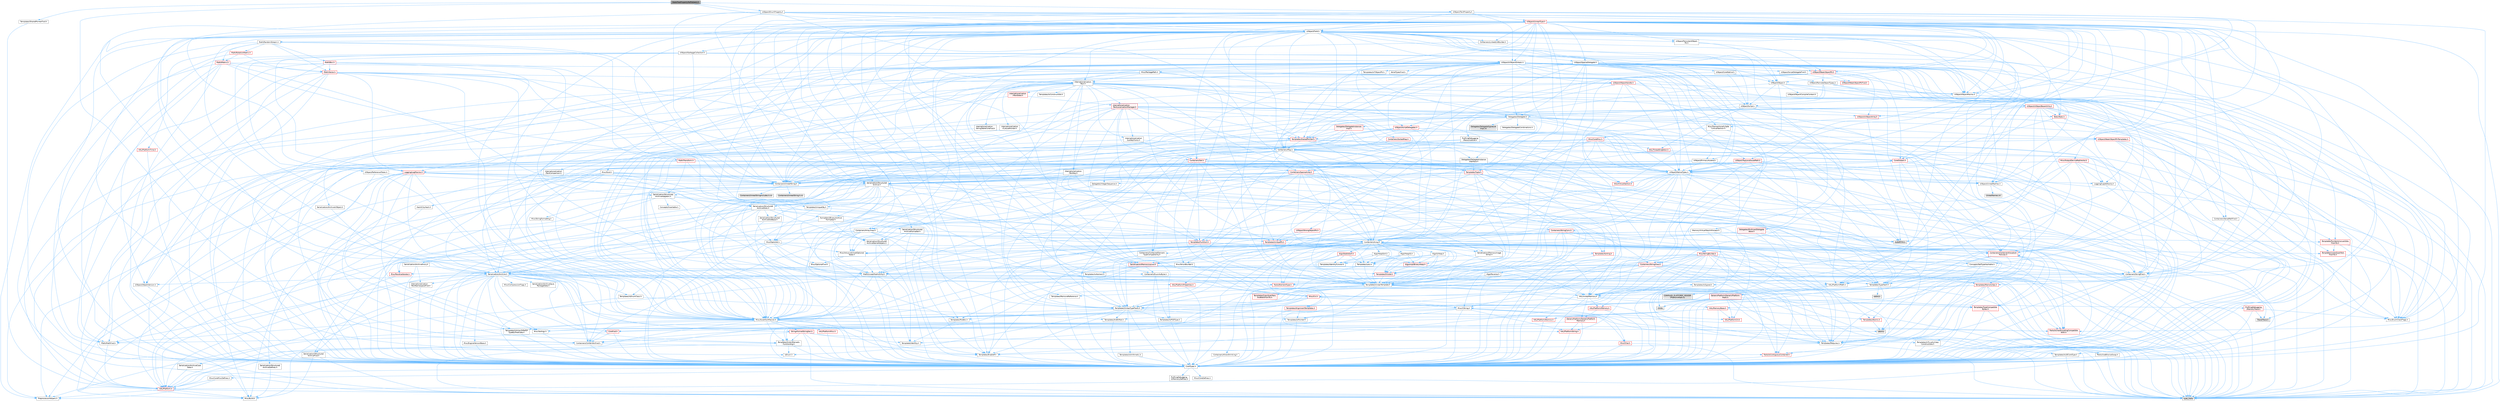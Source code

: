 digraph "StateTreePropertyRefHelpers.h"
{
 // INTERACTIVE_SVG=YES
 // LATEX_PDF_SIZE
  bgcolor="transparent";
  edge [fontname=Helvetica,fontsize=10,labelfontname=Helvetica,labelfontsize=10];
  node [fontname=Helvetica,fontsize=10,shape=box,height=0.2,width=0.4];
  Node1 [id="Node000001",label="StateTreePropertyRefHelpers.h",height=0.2,width=0.4,color="gray40", fillcolor="grey60", style="filled", fontcolor="black",tooltip=" "];
  Node1 -> Node2 [id="edge1_Node000001_Node000002",color="steelblue1",style="solid",tooltip=" "];
  Node2 [id="Node000002",label="UObject/Field.h",height=0.2,width=0.4,color="grey40", fillcolor="white", style="filled",URL="$d8/db3/Field_8h.html",tooltip=" "];
  Node2 -> Node3 [id="edge2_Node000002_Node000003",color="steelblue1",style="solid",tooltip=" "];
  Node3 [id="Node000003",label="Containers/Array.h",height=0.2,width=0.4,color="grey40", fillcolor="white", style="filled",URL="$df/dd0/Array_8h.html",tooltip=" "];
  Node3 -> Node4 [id="edge3_Node000003_Node000004",color="steelblue1",style="solid",tooltip=" "];
  Node4 [id="Node000004",label="CoreTypes.h",height=0.2,width=0.4,color="grey40", fillcolor="white", style="filled",URL="$dc/dec/CoreTypes_8h.html",tooltip=" "];
  Node4 -> Node5 [id="edge4_Node000004_Node000005",color="steelblue1",style="solid",tooltip=" "];
  Node5 [id="Node000005",label="HAL/Platform.h",height=0.2,width=0.4,color="red", fillcolor="#FFF0F0", style="filled",URL="$d9/dd0/Platform_8h.html",tooltip=" "];
  Node5 -> Node6 [id="edge5_Node000005_Node000006",color="steelblue1",style="solid",tooltip=" "];
  Node6 [id="Node000006",label="Misc/Build.h",height=0.2,width=0.4,color="grey40", fillcolor="white", style="filled",URL="$d3/dbb/Build_8h.html",tooltip=" "];
  Node5 -> Node8 [id="edge6_Node000005_Node000008",color="steelblue1",style="solid",tooltip=" "];
  Node8 [id="Node000008",label="type_traits",height=0.2,width=0.4,color="grey60", fillcolor="#E0E0E0", style="filled",tooltip=" "];
  Node5 -> Node9 [id="edge7_Node000005_Node000009",color="steelblue1",style="solid",tooltip=" "];
  Node9 [id="Node000009",label="PreprocessorHelpers.h",height=0.2,width=0.4,color="grey40", fillcolor="white", style="filled",URL="$db/ddb/PreprocessorHelpers_8h.html",tooltip=" "];
  Node4 -> Node15 [id="edge8_Node000004_Node000015",color="steelblue1",style="solid",tooltip=" "];
  Node15 [id="Node000015",label="ProfilingDebugging\l/UMemoryDefines.h",height=0.2,width=0.4,color="grey40", fillcolor="white", style="filled",URL="$d2/da2/UMemoryDefines_8h.html",tooltip=" "];
  Node4 -> Node16 [id="edge9_Node000004_Node000016",color="steelblue1",style="solid",tooltip=" "];
  Node16 [id="Node000016",label="Misc/CoreMiscDefines.h",height=0.2,width=0.4,color="grey40", fillcolor="white", style="filled",URL="$da/d38/CoreMiscDefines_8h.html",tooltip=" "];
  Node16 -> Node5 [id="edge10_Node000016_Node000005",color="steelblue1",style="solid",tooltip=" "];
  Node16 -> Node9 [id="edge11_Node000016_Node000009",color="steelblue1",style="solid",tooltip=" "];
  Node4 -> Node17 [id="edge12_Node000004_Node000017",color="steelblue1",style="solid",tooltip=" "];
  Node17 [id="Node000017",label="Misc/CoreDefines.h",height=0.2,width=0.4,color="grey40", fillcolor="white", style="filled",URL="$d3/dd2/CoreDefines_8h.html",tooltip=" "];
  Node3 -> Node18 [id="edge13_Node000003_Node000018",color="steelblue1",style="solid",tooltip=" "];
  Node18 [id="Node000018",label="Misc/AssertionMacros.h",height=0.2,width=0.4,color="grey40", fillcolor="white", style="filled",URL="$d0/dfa/AssertionMacros_8h.html",tooltip=" "];
  Node18 -> Node4 [id="edge14_Node000018_Node000004",color="steelblue1",style="solid",tooltip=" "];
  Node18 -> Node5 [id="edge15_Node000018_Node000005",color="steelblue1",style="solid",tooltip=" "];
  Node18 -> Node19 [id="edge16_Node000018_Node000019",color="steelblue1",style="solid",tooltip=" "];
  Node19 [id="Node000019",label="HAL/PlatformMisc.h",height=0.2,width=0.4,color="red", fillcolor="#FFF0F0", style="filled",URL="$d0/df5/PlatformMisc_8h.html",tooltip=" "];
  Node19 -> Node4 [id="edge17_Node000019_Node000004",color="steelblue1",style="solid",tooltip=" "];
  Node18 -> Node9 [id="edge18_Node000018_Node000009",color="steelblue1",style="solid",tooltip=" "];
  Node18 -> Node55 [id="edge19_Node000018_Node000055",color="steelblue1",style="solid",tooltip=" "];
  Node55 [id="Node000055",label="Templates/EnableIf.h",height=0.2,width=0.4,color="grey40", fillcolor="white", style="filled",URL="$d7/d60/EnableIf_8h.html",tooltip=" "];
  Node55 -> Node4 [id="edge20_Node000055_Node000004",color="steelblue1",style="solid",tooltip=" "];
  Node18 -> Node56 [id="edge21_Node000018_Node000056",color="steelblue1",style="solid",tooltip=" "];
  Node56 [id="Node000056",label="Templates/IsArrayOrRefOf\lTypeByPredicate.h",height=0.2,width=0.4,color="grey40", fillcolor="white", style="filled",URL="$d6/da1/IsArrayOrRefOfTypeByPredicate_8h.html",tooltip=" "];
  Node56 -> Node4 [id="edge22_Node000056_Node000004",color="steelblue1",style="solid",tooltip=" "];
  Node18 -> Node57 [id="edge23_Node000018_Node000057",color="steelblue1",style="solid",tooltip=" "];
  Node57 [id="Node000057",label="Templates/IsValidVariadic\lFunctionArg.h",height=0.2,width=0.4,color="grey40", fillcolor="white", style="filled",URL="$d0/dc8/IsValidVariadicFunctionArg_8h.html",tooltip=" "];
  Node57 -> Node4 [id="edge24_Node000057_Node000004",color="steelblue1",style="solid",tooltip=" "];
  Node57 -> Node58 [id="edge25_Node000057_Node000058",color="steelblue1",style="solid",tooltip=" "];
  Node58 [id="Node000058",label="IsEnum.h",height=0.2,width=0.4,color="grey40", fillcolor="white", style="filled",URL="$d4/de5/IsEnum_8h.html",tooltip=" "];
  Node57 -> Node8 [id="edge26_Node000057_Node000008",color="steelblue1",style="solid",tooltip=" "];
  Node18 -> Node59 [id="edge27_Node000018_Node000059",color="steelblue1",style="solid",tooltip=" "];
  Node59 [id="Node000059",label="Traits/IsCharEncodingCompatible\lWith.h",height=0.2,width=0.4,color="red", fillcolor="#FFF0F0", style="filled",URL="$df/dd1/IsCharEncodingCompatibleWith_8h.html",tooltip=" "];
  Node59 -> Node8 [id="edge28_Node000059_Node000008",color="steelblue1",style="solid",tooltip=" "];
  Node18 -> Node61 [id="edge29_Node000018_Node000061",color="steelblue1",style="solid",tooltip=" "];
  Node61 [id="Node000061",label="Misc/VarArgs.h",height=0.2,width=0.4,color="grey40", fillcolor="white", style="filled",URL="$d5/d6f/VarArgs_8h.html",tooltip=" "];
  Node61 -> Node4 [id="edge30_Node000061_Node000004",color="steelblue1",style="solid",tooltip=" "];
  Node18 -> Node62 [id="edge31_Node000018_Node000062",color="steelblue1",style="solid",tooltip=" "];
  Node62 [id="Node000062",label="String/FormatStringSan.h",height=0.2,width=0.4,color="red", fillcolor="#FFF0F0", style="filled",URL="$d3/d8b/FormatStringSan_8h.html",tooltip=" "];
  Node62 -> Node8 [id="edge32_Node000062_Node000008",color="steelblue1",style="solid",tooltip=" "];
  Node62 -> Node4 [id="edge33_Node000062_Node000004",color="steelblue1",style="solid",tooltip=" "];
  Node62 -> Node63 [id="edge34_Node000062_Node000063",color="steelblue1",style="solid",tooltip=" "];
  Node63 [id="Node000063",label="Templates/Requires.h",height=0.2,width=0.4,color="grey40", fillcolor="white", style="filled",URL="$dc/d96/Requires_8h.html",tooltip=" "];
  Node63 -> Node55 [id="edge35_Node000063_Node000055",color="steelblue1",style="solid",tooltip=" "];
  Node63 -> Node8 [id="edge36_Node000063_Node000008",color="steelblue1",style="solid",tooltip=" "];
  Node62 -> Node64 [id="edge37_Node000062_Node000064",color="steelblue1",style="solid",tooltip=" "];
  Node64 [id="Node000064",label="Templates/Identity.h",height=0.2,width=0.4,color="grey40", fillcolor="white", style="filled",URL="$d0/dd5/Identity_8h.html",tooltip=" "];
  Node62 -> Node57 [id="edge38_Node000062_Node000057",color="steelblue1",style="solid",tooltip=" "];
  Node62 -> Node27 [id="edge39_Node000062_Node000027",color="steelblue1",style="solid",tooltip=" "];
  Node27 [id="Node000027",label="Containers/ContainersFwd.h",height=0.2,width=0.4,color="grey40", fillcolor="white", style="filled",URL="$d4/d0a/ContainersFwd_8h.html",tooltip=" "];
  Node27 -> Node5 [id="edge40_Node000027_Node000005",color="steelblue1",style="solid",tooltip=" "];
  Node27 -> Node4 [id="edge41_Node000027_Node000004",color="steelblue1",style="solid",tooltip=" "];
  Node27 -> Node24 [id="edge42_Node000027_Node000024",color="steelblue1",style="solid",tooltip=" "];
  Node24 [id="Node000024",label="Traits/IsContiguousContainer.h",height=0.2,width=0.4,color="red", fillcolor="#FFF0F0", style="filled",URL="$d5/d3c/IsContiguousContainer_8h.html",tooltip=" "];
  Node24 -> Node4 [id="edge43_Node000024_Node000004",color="steelblue1",style="solid",tooltip=" "];
  Node18 -> Node68 [id="edge44_Node000018_Node000068",color="steelblue1",style="solid",tooltip=" "];
  Node68 [id="Node000068",label="atomic",height=0.2,width=0.4,color="grey60", fillcolor="#E0E0E0", style="filled",tooltip=" "];
  Node3 -> Node69 [id="edge45_Node000003_Node000069",color="steelblue1",style="solid",tooltip=" "];
  Node69 [id="Node000069",label="Misc/IntrusiveUnsetOptional\lState.h",height=0.2,width=0.4,color="grey40", fillcolor="white", style="filled",URL="$d2/d0a/IntrusiveUnsetOptionalState_8h.html",tooltip=" "];
  Node69 -> Node70 [id="edge46_Node000069_Node000070",color="steelblue1",style="solid",tooltip=" "];
  Node70 [id="Node000070",label="Misc/OptionalFwd.h",height=0.2,width=0.4,color="grey40", fillcolor="white", style="filled",URL="$dc/d50/OptionalFwd_8h.html",tooltip=" "];
  Node3 -> Node71 [id="edge47_Node000003_Node000071",color="steelblue1",style="solid",tooltip=" "];
  Node71 [id="Node000071",label="Misc/ReverseIterate.h",height=0.2,width=0.4,color="red", fillcolor="#FFF0F0", style="filled",URL="$db/de3/ReverseIterate_8h.html",tooltip=" "];
  Node71 -> Node5 [id="edge48_Node000071_Node000005",color="steelblue1",style="solid",tooltip=" "];
  Node3 -> Node73 [id="edge49_Node000003_Node000073",color="steelblue1",style="solid",tooltip=" "];
  Node73 [id="Node000073",label="HAL/UnrealMemory.h",height=0.2,width=0.4,color="grey40", fillcolor="white", style="filled",URL="$d9/d96/UnrealMemory_8h.html",tooltip=" "];
  Node73 -> Node4 [id="edge50_Node000073_Node000004",color="steelblue1",style="solid",tooltip=" "];
  Node73 -> Node74 [id="edge51_Node000073_Node000074",color="steelblue1",style="solid",tooltip=" "];
  Node74 [id="Node000074",label="GenericPlatform/GenericPlatform\lMemory.h",height=0.2,width=0.4,color="red", fillcolor="#FFF0F0", style="filled",URL="$dd/d22/GenericPlatformMemory_8h.html",tooltip=" "];
  Node74 -> Node26 [id="edge52_Node000074_Node000026",color="steelblue1",style="solid",tooltip=" "];
  Node26 [id="Node000026",label="CoreFwd.h",height=0.2,width=0.4,color="red", fillcolor="#FFF0F0", style="filled",URL="$d1/d1e/CoreFwd_8h.html",tooltip=" "];
  Node26 -> Node4 [id="edge53_Node000026_Node000004",color="steelblue1",style="solid",tooltip=" "];
  Node26 -> Node27 [id="edge54_Node000026_Node000027",color="steelblue1",style="solid",tooltip=" "];
  Node26 -> Node28 [id="edge55_Node000026_Node000028",color="steelblue1",style="solid",tooltip=" "];
  Node28 [id="Node000028",label="Math/MathFwd.h",height=0.2,width=0.4,color="grey40", fillcolor="white", style="filled",URL="$d2/d10/MathFwd_8h.html",tooltip=" "];
  Node28 -> Node5 [id="edge56_Node000028_Node000005",color="steelblue1",style="solid",tooltip=" "];
  Node74 -> Node4 [id="edge57_Node000074_Node000004",color="steelblue1",style="solid",tooltip=" "];
  Node74 -> Node75 [id="edge58_Node000074_Node000075",color="steelblue1",style="solid",tooltip=" "];
  Node75 [id="Node000075",label="HAL/PlatformString.h",height=0.2,width=0.4,color="red", fillcolor="#FFF0F0", style="filled",URL="$db/db5/PlatformString_8h.html",tooltip=" "];
  Node75 -> Node4 [id="edge59_Node000075_Node000004",color="steelblue1",style="solid",tooltip=" "];
  Node73 -> Node77 [id="edge60_Node000073_Node000077",color="steelblue1",style="solid",tooltip=" "];
  Node77 [id="Node000077",label="HAL/MemoryBase.h",height=0.2,width=0.4,color="red", fillcolor="#FFF0F0", style="filled",URL="$d6/d9f/MemoryBase_8h.html",tooltip=" "];
  Node77 -> Node4 [id="edge61_Node000077_Node000004",color="steelblue1",style="solid",tooltip=" "];
  Node77 -> Node48 [id="edge62_Node000077_Node000048",color="steelblue1",style="solid",tooltip=" "];
  Node48 [id="Node000048",label="HAL/PlatformAtomics.h",height=0.2,width=0.4,color="red", fillcolor="#FFF0F0", style="filled",URL="$d3/d36/PlatformAtomics_8h.html",tooltip=" "];
  Node48 -> Node4 [id="edge63_Node000048_Node000004",color="steelblue1",style="solid",tooltip=" "];
  Node77 -> Node31 [id="edge64_Node000077_Node000031",color="steelblue1",style="solid",tooltip=" "];
  Node31 [id="Node000031",label="HAL/PlatformCrt.h",height=0.2,width=0.4,color="red", fillcolor="#FFF0F0", style="filled",URL="$d8/d75/PlatformCrt_8h.html",tooltip=" "];
  Node77 -> Node81 [id="edge65_Node000077_Node000081",color="steelblue1",style="solid",tooltip=" "];
  Node81 [id="Node000081",label="Templates/Atomic.h",height=0.2,width=0.4,color="red", fillcolor="#FFF0F0", style="filled",URL="$d3/d91/Atomic_8h.html",tooltip=" "];
  Node81 -> Node68 [id="edge66_Node000081_Node000068",color="steelblue1",style="solid",tooltip=" "];
  Node73 -> Node90 [id="edge67_Node000073_Node000090",color="steelblue1",style="solid",tooltip=" "];
  Node90 [id="Node000090",label="HAL/PlatformMemory.h",height=0.2,width=0.4,color="red", fillcolor="#FFF0F0", style="filled",URL="$de/d68/PlatformMemory_8h.html",tooltip=" "];
  Node90 -> Node4 [id="edge68_Node000090_Node000004",color="steelblue1",style="solid",tooltip=" "];
  Node90 -> Node74 [id="edge69_Node000090_Node000074",color="steelblue1",style="solid",tooltip=" "];
  Node73 -> Node92 [id="edge70_Node000073_Node000092",color="steelblue1",style="solid",tooltip=" "];
  Node92 [id="Node000092",label="ProfilingDebugging\l/MemoryTrace.h",height=0.2,width=0.4,color="red", fillcolor="#FFF0F0", style="filled",URL="$da/dd7/MemoryTrace_8h.html",tooltip=" "];
  Node92 -> Node5 [id="edge71_Node000092_Node000005",color="steelblue1",style="solid",tooltip=" "];
  Node92 -> Node43 [id="edge72_Node000092_Node000043",color="steelblue1",style="solid",tooltip=" "];
  Node43 [id="Node000043",label="Misc/EnumClassFlags.h",height=0.2,width=0.4,color="grey40", fillcolor="white", style="filled",URL="$d8/de7/EnumClassFlags_8h.html",tooltip=" "];
  Node92 -> Node54 [id="edge73_Node000092_Node000054",color="steelblue1",style="solid",tooltip=" "];
  Node54 [id="Node000054",label="Trace/Trace.h",height=0.2,width=0.4,color="grey60", fillcolor="#E0E0E0", style="filled",tooltip=" "];
  Node73 -> Node93 [id="edge74_Node000073_Node000093",color="steelblue1",style="solid",tooltip=" "];
  Node93 [id="Node000093",label="Templates/IsPointer.h",height=0.2,width=0.4,color="grey40", fillcolor="white", style="filled",URL="$d7/d05/IsPointer_8h.html",tooltip=" "];
  Node93 -> Node4 [id="edge75_Node000093_Node000004",color="steelblue1",style="solid",tooltip=" "];
  Node3 -> Node94 [id="edge76_Node000003_Node000094",color="steelblue1",style="solid",tooltip=" "];
  Node94 [id="Node000094",label="Templates/UnrealTypeTraits.h",height=0.2,width=0.4,color="grey40", fillcolor="white", style="filled",URL="$d2/d2d/UnrealTypeTraits_8h.html",tooltip=" "];
  Node94 -> Node4 [id="edge77_Node000094_Node000004",color="steelblue1",style="solid",tooltip=" "];
  Node94 -> Node93 [id="edge78_Node000094_Node000093",color="steelblue1",style="solid",tooltip=" "];
  Node94 -> Node18 [id="edge79_Node000094_Node000018",color="steelblue1",style="solid",tooltip=" "];
  Node94 -> Node86 [id="edge80_Node000094_Node000086",color="steelblue1",style="solid",tooltip=" "];
  Node86 [id="Node000086",label="Templates/AndOrNot.h",height=0.2,width=0.4,color="grey40", fillcolor="white", style="filled",URL="$db/d0a/AndOrNot_8h.html",tooltip=" "];
  Node86 -> Node4 [id="edge81_Node000086_Node000004",color="steelblue1",style="solid",tooltip=" "];
  Node94 -> Node55 [id="edge82_Node000094_Node000055",color="steelblue1",style="solid",tooltip=" "];
  Node94 -> Node95 [id="edge83_Node000094_Node000095",color="steelblue1",style="solid",tooltip=" "];
  Node95 [id="Node000095",label="Templates/IsArithmetic.h",height=0.2,width=0.4,color="grey40", fillcolor="white", style="filled",URL="$d2/d5d/IsArithmetic_8h.html",tooltip=" "];
  Node95 -> Node4 [id="edge84_Node000095_Node000004",color="steelblue1",style="solid",tooltip=" "];
  Node94 -> Node58 [id="edge85_Node000094_Node000058",color="steelblue1",style="solid",tooltip=" "];
  Node94 -> Node96 [id="edge86_Node000094_Node000096",color="steelblue1",style="solid",tooltip=" "];
  Node96 [id="Node000096",label="Templates/Models.h",height=0.2,width=0.4,color="grey40", fillcolor="white", style="filled",URL="$d3/d0c/Models_8h.html",tooltip=" "];
  Node96 -> Node64 [id="edge87_Node000096_Node000064",color="steelblue1",style="solid",tooltip=" "];
  Node94 -> Node97 [id="edge88_Node000094_Node000097",color="steelblue1",style="solid",tooltip=" "];
  Node97 [id="Node000097",label="Templates/IsPODType.h",height=0.2,width=0.4,color="grey40", fillcolor="white", style="filled",URL="$d7/db1/IsPODType_8h.html",tooltip=" "];
  Node97 -> Node4 [id="edge89_Node000097_Node000004",color="steelblue1",style="solid",tooltip=" "];
  Node94 -> Node98 [id="edge90_Node000094_Node000098",color="steelblue1",style="solid",tooltip=" "];
  Node98 [id="Node000098",label="Templates/IsUECoreType.h",height=0.2,width=0.4,color="grey40", fillcolor="white", style="filled",URL="$d1/db8/IsUECoreType_8h.html",tooltip=" "];
  Node98 -> Node4 [id="edge91_Node000098_Node000004",color="steelblue1",style="solid",tooltip=" "];
  Node98 -> Node8 [id="edge92_Node000098_Node000008",color="steelblue1",style="solid",tooltip=" "];
  Node94 -> Node87 [id="edge93_Node000094_Node000087",color="steelblue1",style="solid",tooltip=" "];
  Node87 [id="Node000087",label="Templates/IsTriviallyCopy\lConstructible.h",height=0.2,width=0.4,color="grey40", fillcolor="white", style="filled",URL="$d3/d78/IsTriviallyCopyConstructible_8h.html",tooltip=" "];
  Node87 -> Node4 [id="edge94_Node000087_Node000004",color="steelblue1",style="solid",tooltip=" "];
  Node87 -> Node8 [id="edge95_Node000087_Node000008",color="steelblue1",style="solid",tooltip=" "];
  Node3 -> Node99 [id="edge96_Node000003_Node000099",color="steelblue1",style="solid",tooltip=" "];
  Node99 [id="Node000099",label="Templates/UnrealTemplate.h",height=0.2,width=0.4,color="grey40", fillcolor="white", style="filled",URL="$d4/d24/UnrealTemplate_8h.html",tooltip=" "];
  Node99 -> Node4 [id="edge97_Node000099_Node000004",color="steelblue1",style="solid",tooltip=" "];
  Node99 -> Node93 [id="edge98_Node000099_Node000093",color="steelblue1",style="solid",tooltip=" "];
  Node99 -> Node73 [id="edge99_Node000099_Node000073",color="steelblue1",style="solid",tooltip=" "];
  Node99 -> Node100 [id="edge100_Node000099_Node000100",color="steelblue1",style="solid",tooltip=" "];
  Node100 [id="Node000100",label="Templates/CopyQualifiers\lAndRefsFromTo.h",height=0.2,width=0.4,color="red", fillcolor="#FFF0F0", style="filled",URL="$d3/db3/CopyQualifiersAndRefsFromTo_8h.html",tooltip=" "];
  Node99 -> Node94 [id="edge101_Node000099_Node000094",color="steelblue1",style="solid",tooltip=" "];
  Node99 -> Node102 [id="edge102_Node000099_Node000102",color="steelblue1",style="solid",tooltip=" "];
  Node102 [id="Node000102",label="Templates/RemoveReference.h",height=0.2,width=0.4,color="grey40", fillcolor="white", style="filled",URL="$da/dbe/RemoveReference_8h.html",tooltip=" "];
  Node102 -> Node4 [id="edge103_Node000102_Node000004",color="steelblue1",style="solid",tooltip=" "];
  Node99 -> Node63 [id="edge104_Node000099_Node000063",color="steelblue1",style="solid",tooltip=" "];
  Node99 -> Node103 [id="edge105_Node000099_Node000103",color="steelblue1",style="solid",tooltip=" "];
  Node103 [id="Node000103",label="Templates/TypeCompatible\lBytes.h",height=0.2,width=0.4,color="red", fillcolor="#FFF0F0", style="filled",URL="$df/d0a/TypeCompatibleBytes_8h.html",tooltip=" "];
  Node103 -> Node4 [id="edge106_Node000103_Node000004",color="steelblue1",style="solid",tooltip=" "];
  Node103 -> Node8 [id="edge107_Node000103_Node000008",color="steelblue1",style="solid",tooltip=" "];
  Node99 -> Node64 [id="edge108_Node000099_Node000064",color="steelblue1",style="solid",tooltip=" "];
  Node99 -> Node24 [id="edge109_Node000099_Node000024",color="steelblue1",style="solid",tooltip=" "];
  Node99 -> Node104 [id="edge110_Node000099_Node000104",color="steelblue1",style="solid",tooltip=" "];
  Node104 [id="Node000104",label="Traits/UseBitwiseSwap.h",height=0.2,width=0.4,color="grey40", fillcolor="white", style="filled",URL="$db/df3/UseBitwiseSwap_8h.html",tooltip=" "];
  Node104 -> Node4 [id="edge111_Node000104_Node000004",color="steelblue1",style="solid",tooltip=" "];
  Node104 -> Node8 [id="edge112_Node000104_Node000008",color="steelblue1",style="solid",tooltip=" "];
  Node99 -> Node8 [id="edge113_Node000099_Node000008",color="steelblue1",style="solid",tooltip=" "];
  Node3 -> Node105 [id="edge114_Node000003_Node000105",color="steelblue1",style="solid",tooltip=" "];
  Node105 [id="Node000105",label="Containers/AllowShrinking.h",height=0.2,width=0.4,color="grey40", fillcolor="white", style="filled",URL="$d7/d1a/AllowShrinking_8h.html",tooltip=" "];
  Node105 -> Node4 [id="edge115_Node000105_Node000004",color="steelblue1",style="solid",tooltip=" "];
  Node3 -> Node106 [id="edge116_Node000003_Node000106",color="steelblue1",style="solid",tooltip=" "];
  Node106 [id="Node000106",label="Containers/ContainerAllocation\lPolicies.h",height=0.2,width=0.4,color="red", fillcolor="#FFF0F0", style="filled",URL="$d7/dff/ContainerAllocationPolicies_8h.html",tooltip=" "];
  Node106 -> Node4 [id="edge117_Node000106_Node000004",color="steelblue1",style="solid",tooltip=" "];
  Node106 -> Node106 [id="edge118_Node000106_Node000106",color="steelblue1",style="solid",tooltip=" "];
  Node106 -> Node108 [id="edge119_Node000106_Node000108",color="steelblue1",style="solid",tooltip=" "];
  Node108 [id="Node000108",label="HAL/PlatformMath.h",height=0.2,width=0.4,color="grey40", fillcolor="white", style="filled",URL="$dc/d53/PlatformMath_8h.html",tooltip=" "];
  Node108 -> Node4 [id="edge120_Node000108_Node000004",color="steelblue1",style="solid",tooltip=" "];
  Node108 -> Node109 [id="edge121_Node000108_Node000109",color="steelblue1",style="solid",tooltip=" "];
  Node109 [id="Node000109",label="GenericPlatform/GenericPlatform\lMath.h",height=0.2,width=0.4,color="red", fillcolor="#FFF0F0", style="filled",URL="$d5/d79/GenericPlatformMath_8h.html",tooltip=" "];
  Node109 -> Node4 [id="edge122_Node000109_Node000004",color="steelblue1",style="solid",tooltip=" "];
  Node109 -> Node27 [id="edge123_Node000109_Node000027",color="steelblue1",style="solid",tooltip=" "];
  Node109 -> Node31 [id="edge124_Node000109_Node000031",color="steelblue1",style="solid",tooltip=" "];
  Node109 -> Node86 [id="edge125_Node000109_Node000086",color="steelblue1",style="solid",tooltip=" "];
  Node109 -> Node94 [id="edge126_Node000109_Node000094",color="steelblue1",style="solid",tooltip=" "];
  Node109 -> Node63 [id="edge127_Node000109_Node000063",color="steelblue1",style="solid",tooltip=" "];
  Node109 -> Node103 [id="edge128_Node000109_Node000103",color="steelblue1",style="solid",tooltip=" "];
  Node109 -> Node114 [id="edge129_Node000109_Node000114",color="steelblue1",style="solid",tooltip=" "];
  Node114 [id="Node000114",label="limits",height=0.2,width=0.4,color="grey60", fillcolor="#E0E0E0", style="filled",tooltip=" "];
  Node109 -> Node8 [id="edge130_Node000109_Node000008",color="steelblue1",style="solid",tooltip=" "];
  Node108 -> Node115 [id="edge131_Node000108_Node000115",color="steelblue1",style="solid",tooltip=" "];
  Node115 [id="Node000115",label="COMPILED_PLATFORM_HEADER\l(PlatformMath.h)",height=0.2,width=0.4,color="grey60", fillcolor="#E0E0E0", style="filled",tooltip=" "];
  Node106 -> Node73 [id="edge132_Node000106_Node000073",color="steelblue1",style="solid",tooltip=" "];
  Node106 -> Node18 [id="edge133_Node000106_Node000018",color="steelblue1",style="solid",tooltip=" "];
  Node106 -> Node117 [id="edge134_Node000106_Node000117",color="steelblue1",style="solid",tooltip=" "];
  Node117 [id="Node000117",label="Templates/MemoryOps.h",height=0.2,width=0.4,color="red", fillcolor="#FFF0F0", style="filled",URL="$db/dea/MemoryOps_8h.html",tooltip=" "];
  Node117 -> Node4 [id="edge135_Node000117_Node000004",color="steelblue1",style="solid",tooltip=" "];
  Node117 -> Node73 [id="edge136_Node000117_Node000073",color="steelblue1",style="solid",tooltip=" "];
  Node117 -> Node87 [id="edge137_Node000117_Node000087",color="steelblue1",style="solid",tooltip=" "];
  Node117 -> Node63 [id="edge138_Node000117_Node000063",color="steelblue1",style="solid",tooltip=" "];
  Node117 -> Node94 [id="edge139_Node000117_Node000094",color="steelblue1",style="solid",tooltip=" "];
  Node117 -> Node104 [id="edge140_Node000117_Node000104",color="steelblue1",style="solid",tooltip=" "];
  Node117 -> Node8 [id="edge141_Node000117_Node000008",color="steelblue1",style="solid",tooltip=" "];
  Node106 -> Node103 [id="edge142_Node000106_Node000103",color="steelblue1",style="solid",tooltip=" "];
  Node106 -> Node8 [id="edge143_Node000106_Node000008",color="steelblue1",style="solid",tooltip=" "];
  Node3 -> Node118 [id="edge144_Node000003_Node000118",color="steelblue1",style="solid",tooltip=" "];
  Node118 [id="Node000118",label="Containers/ContainerElement\lTypeCompatibility.h",height=0.2,width=0.4,color="grey40", fillcolor="white", style="filled",URL="$df/ddf/ContainerElementTypeCompatibility_8h.html",tooltip=" "];
  Node118 -> Node4 [id="edge145_Node000118_Node000004",color="steelblue1",style="solid",tooltip=" "];
  Node118 -> Node94 [id="edge146_Node000118_Node000094",color="steelblue1",style="solid",tooltip=" "];
  Node3 -> Node119 [id="edge147_Node000003_Node000119",color="steelblue1",style="solid",tooltip=" "];
  Node119 [id="Node000119",label="Serialization/Archive.h",height=0.2,width=0.4,color="grey40", fillcolor="white", style="filled",URL="$d7/d3b/Archive_8h.html",tooltip=" "];
  Node119 -> Node26 [id="edge148_Node000119_Node000026",color="steelblue1",style="solid",tooltip=" "];
  Node119 -> Node4 [id="edge149_Node000119_Node000004",color="steelblue1",style="solid",tooltip=" "];
  Node119 -> Node120 [id="edge150_Node000119_Node000120",color="steelblue1",style="solid",tooltip=" "];
  Node120 [id="Node000120",label="HAL/PlatformProperties.h",height=0.2,width=0.4,color="red", fillcolor="#FFF0F0", style="filled",URL="$d9/db0/PlatformProperties_8h.html",tooltip=" "];
  Node120 -> Node4 [id="edge151_Node000120_Node000004",color="steelblue1",style="solid",tooltip=" "];
  Node119 -> Node123 [id="edge152_Node000119_Node000123",color="steelblue1",style="solid",tooltip=" "];
  Node123 [id="Node000123",label="Internationalization\l/TextNamespaceFwd.h",height=0.2,width=0.4,color="grey40", fillcolor="white", style="filled",URL="$d8/d97/TextNamespaceFwd_8h.html",tooltip=" "];
  Node123 -> Node4 [id="edge153_Node000123_Node000004",color="steelblue1",style="solid",tooltip=" "];
  Node119 -> Node28 [id="edge154_Node000119_Node000028",color="steelblue1",style="solid",tooltip=" "];
  Node119 -> Node18 [id="edge155_Node000119_Node000018",color="steelblue1",style="solid",tooltip=" "];
  Node119 -> Node6 [id="edge156_Node000119_Node000006",color="steelblue1",style="solid",tooltip=" "];
  Node119 -> Node42 [id="edge157_Node000119_Node000042",color="steelblue1",style="solid",tooltip=" "];
  Node42 [id="Node000042",label="Misc/CompressionFlags.h",height=0.2,width=0.4,color="grey40", fillcolor="white", style="filled",URL="$d9/d76/CompressionFlags_8h.html",tooltip=" "];
  Node119 -> Node124 [id="edge158_Node000119_Node000124",color="steelblue1",style="solid",tooltip=" "];
  Node124 [id="Node000124",label="Misc/EngineVersionBase.h",height=0.2,width=0.4,color="grey40", fillcolor="white", style="filled",URL="$d5/d2b/EngineVersionBase_8h.html",tooltip=" "];
  Node124 -> Node4 [id="edge159_Node000124_Node000004",color="steelblue1",style="solid",tooltip=" "];
  Node119 -> Node61 [id="edge160_Node000119_Node000061",color="steelblue1",style="solid",tooltip=" "];
  Node119 -> Node125 [id="edge161_Node000119_Node000125",color="steelblue1",style="solid",tooltip=" "];
  Node125 [id="Node000125",label="Serialization/ArchiveCook\lData.h",height=0.2,width=0.4,color="grey40", fillcolor="white", style="filled",URL="$dc/db6/ArchiveCookData_8h.html",tooltip=" "];
  Node125 -> Node5 [id="edge162_Node000125_Node000005",color="steelblue1",style="solid",tooltip=" "];
  Node119 -> Node126 [id="edge163_Node000119_Node000126",color="steelblue1",style="solid",tooltip=" "];
  Node126 [id="Node000126",label="Serialization/ArchiveSave\lPackageData.h",height=0.2,width=0.4,color="grey40", fillcolor="white", style="filled",URL="$d1/d37/ArchiveSavePackageData_8h.html",tooltip=" "];
  Node119 -> Node55 [id="edge164_Node000119_Node000055",color="steelblue1",style="solid",tooltip=" "];
  Node119 -> Node56 [id="edge165_Node000119_Node000056",color="steelblue1",style="solid",tooltip=" "];
  Node119 -> Node127 [id="edge166_Node000119_Node000127",color="steelblue1",style="solid",tooltip=" "];
  Node127 [id="Node000127",label="Templates/IsEnumClass.h",height=0.2,width=0.4,color="grey40", fillcolor="white", style="filled",URL="$d7/d15/IsEnumClass_8h.html",tooltip=" "];
  Node127 -> Node4 [id="edge167_Node000127_Node000004",color="steelblue1",style="solid",tooltip=" "];
  Node127 -> Node86 [id="edge168_Node000127_Node000086",color="steelblue1",style="solid",tooltip=" "];
  Node119 -> Node113 [id="edge169_Node000119_Node000113",color="steelblue1",style="solid",tooltip=" "];
  Node113 [id="Node000113",label="Templates/IsSigned.h",height=0.2,width=0.4,color="grey40", fillcolor="white", style="filled",URL="$d8/dd8/IsSigned_8h.html",tooltip=" "];
  Node113 -> Node4 [id="edge170_Node000113_Node000004",color="steelblue1",style="solid",tooltip=" "];
  Node119 -> Node57 [id="edge171_Node000119_Node000057",color="steelblue1",style="solid",tooltip=" "];
  Node119 -> Node99 [id="edge172_Node000119_Node000099",color="steelblue1",style="solid",tooltip=" "];
  Node119 -> Node59 [id="edge173_Node000119_Node000059",color="steelblue1",style="solid",tooltip=" "];
  Node119 -> Node128 [id="edge174_Node000119_Node000128",color="steelblue1",style="solid",tooltip=" "];
  Node128 [id="Node000128",label="UObject/ObjectVersion.h",height=0.2,width=0.4,color="grey40", fillcolor="white", style="filled",URL="$da/d63/ObjectVersion_8h.html",tooltip=" "];
  Node128 -> Node4 [id="edge175_Node000128_Node000004",color="steelblue1",style="solid",tooltip=" "];
  Node3 -> Node129 [id="edge176_Node000003_Node000129",color="steelblue1",style="solid",tooltip=" "];
  Node129 [id="Node000129",label="Serialization/MemoryImage\lWriter.h",height=0.2,width=0.4,color="grey40", fillcolor="white", style="filled",URL="$d0/d08/MemoryImageWriter_8h.html",tooltip=" "];
  Node129 -> Node4 [id="edge177_Node000129_Node000004",color="steelblue1",style="solid",tooltip=" "];
  Node129 -> Node130 [id="edge178_Node000129_Node000130",color="steelblue1",style="solid",tooltip=" "];
  Node130 [id="Node000130",label="Serialization/MemoryLayout.h",height=0.2,width=0.4,color="red", fillcolor="#FFF0F0", style="filled",URL="$d7/d66/MemoryLayout_8h.html",tooltip=" "];
  Node130 -> Node133 [id="edge179_Node000130_Node000133",color="steelblue1",style="solid",tooltip=" "];
  Node133 [id="Node000133",label="Containers/EnumAsByte.h",height=0.2,width=0.4,color="grey40", fillcolor="white", style="filled",URL="$d6/d9a/EnumAsByte_8h.html",tooltip=" "];
  Node133 -> Node4 [id="edge180_Node000133_Node000004",color="steelblue1",style="solid",tooltip=" "];
  Node133 -> Node97 [id="edge181_Node000133_Node000097",color="steelblue1",style="solid",tooltip=" "];
  Node133 -> Node134 [id="edge182_Node000133_Node000134",color="steelblue1",style="solid",tooltip=" "];
  Node134 [id="Node000134",label="Templates/TypeHash.h",height=0.2,width=0.4,color="grey40", fillcolor="white", style="filled",URL="$d1/d62/TypeHash_8h.html",tooltip=" "];
  Node134 -> Node4 [id="edge183_Node000134_Node000004",color="steelblue1",style="solid",tooltip=" "];
  Node134 -> Node63 [id="edge184_Node000134_Node000063",color="steelblue1",style="solid",tooltip=" "];
  Node134 -> Node135 [id="edge185_Node000134_Node000135",color="steelblue1",style="solid",tooltip=" "];
  Node135 [id="Node000135",label="Misc/Crc.h",height=0.2,width=0.4,color="red", fillcolor="#FFF0F0", style="filled",URL="$d4/dd2/Crc_8h.html",tooltip=" "];
  Node135 -> Node4 [id="edge186_Node000135_Node000004",color="steelblue1",style="solid",tooltip=" "];
  Node135 -> Node75 [id="edge187_Node000135_Node000075",color="steelblue1",style="solid",tooltip=" "];
  Node135 -> Node18 [id="edge188_Node000135_Node000018",color="steelblue1",style="solid",tooltip=" "];
  Node135 -> Node136 [id="edge189_Node000135_Node000136",color="steelblue1",style="solid",tooltip=" "];
  Node136 [id="Node000136",label="Misc/CString.h",height=0.2,width=0.4,color="grey40", fillcolor="white", style="filled",URL="$d2/d49/CString_8h.html",tooltip=" "];
  Node136 -> Node4 [id="edge190_Node000136_Node000004",color="steelblue1",style="solid",tooltip=" "];
  Node136 -> Node31 [id="edge191_Node000136_Node000031",color="steelblue1",style="solid",tooltip=" "];
  Node136 -> Node75 [id="edge192_Node000136_Node000075",color="steelblue1",style="solid",tooltip=" "];
  Node136 -> Node18 [id="edge193_Node000136_Node000018",color="steelblue1",style="solid",tooltip=" "];
  Node136 -> Node137 [id="edge194_Node000136_Node000137",color="steelblue1",style="solid",tooltip=" "];
  Node137 [id="Node000137",label="Misc/Char.h",height=0.2,width=0.4,color="red", fillcolor="#FFF0F0", style="filled",URL="$d0/d58/Char_8h.html",tooltip=" "];
  Node137 -> Node4 [id="edge195_Node000137_Node000004",color="steelblue1",style="solid",tooltip=" "];
  Node137 -> Node8 [id="edge196_Node000137_Node000008",color="steelblue1",style="solid",tooltip=" "];
  Node136 -> Node61 [id="edge197_Node000136_Node000061",color="steelblue1",style="solid",tooltip=" "];
  Node136 -> Node56 [id="edge198_Node000136_Node000056",color="steelblue1",style="solid",tooltip=" "];
  Node136 -> Node57 [id="edge199_Node000136_Node000057",color="steelblue1",style="solid",tooltip=" "];
  Node136 -> Node59 [id="edge200_Node000136_Node000059",color="steelblue1",style="solid",tooltip=" "];
  Node135 -> Node137 [id="edge201_Node000135_Node000137",color="steelblue1",style="solid",tooltip=" "];
  Node135 -> Node94 [id="edge202_Node000135_Node000094",color="steelblue1",style="solid",tooltip=" "];
  Node134 -> Node140 [id="edge203_Node000134_Node000140",color="steelblue1",style="solid",tooltip=" "];
  Node140 [id="Node000140",label="stdint.h",height=0.2,width=0.4,color="grey60", fillcolor="#E0E0E0", style="filled",tooltip=" "];
  Node134 -> Node8 [id="edge204_Node000134_Node000008",color="steelblue1",style="solid",tooltip=" "];
  Node130 -> Node21 [id="edge205_Node000130_Node000021",color="steelblue1",style="solid",tooltip=" "];
  Node21 [id="Node000021",label="Containers/StringFwd.h",height=0.2,width=0.4,color="grey40", fillcolor="white", style="filled",URL="$df/d37/StringFwd_8h.html",tooltip=" "];
  Node21 -> Node4 [id="edge206_Node000021_Node000004",color="steelblue1",style="solid",tooltip=" "];
  Node21 -> Node22 [id="edge207_Node000021_Node000022",color="steelblue1",style="solid",tooltip=" "];
  Node22 [id="Node000022",label="Traits/ElementType.h",height=0.2,width=0.4,color="red", fillcolor="#FFF0F0", style="filled",URL="$d5/d4f/ElementType_8h.html",tooltip=" "];
  Node22 -> Node5 [id="edge208_Node000022_Node000005",color="steelblue1",style="solid",tooltip=" "];
  Node22 -> Node8 [id="edge209_Node000022_Node000008",color="steelblue1",style="solid",tooltip=" "];
  Node21 -> Node24 [id="edge210_Node000021_Node000024",color="steelblue1",style="solid",tooltip=" "];
  Node130 -> Node73 [id="edge211_Node000130_Node000073",color="steelblue1",style="solid",tooltip=" "];
  Node130 -> Node55 [id="edge212_Node000130_Node000055",color="steelblue1",style="solid",tooltip=" "];
  Node130 -> Node142 [id="edge213_Node000130_Node000142",color="steelblue1",style="solid",tooltip=" "];
  Node142 [id="Node000142",label="Templates/IsAbstract.h",height=0.2,width=0.4,color="grey40", fillcolor="white", style="filled",URL="$d8/db7/IsAbstract_8h.html",tooltip=" "];
  Node130 -> Node96 [id="edge214_Node000130_Node000096",color="steelblue1",style="solid",tooltip=" "];
  Node130 -> Node99 [id="edge215_Node000130_Node000099",color="steelblue1",style="solid",tooltip=" "];
  Node3 -> Node143 [id="edge216_Node000003_Node000143",color="steelblue1",style="solid",tooltip=" "];
  Node143 [id="Node000143",label="Algo/Heapify.h",height=0.2,width=0.4,color="grey40", fillcolor="white", style="filled",URL="$d0/d2a/Heapify_8h.html",tooltip=" "];
  Node143 -> Node144 [id="edge217_Node000143_Node000144",color="steelblue1",style="solid",tooltip=" "];
  Node144 [id="Node000144",label="Algo/Impl/BinaryHeap.h",height=0.2,width=0.4,color="red", fillcolor="#FFF0F0", style="filled",URL="$d7/da3/Algo_2Impl_2BinaryHeap_8h.html",tooltip=" "];
  Node144 -> Node145 [id="edge218_Node000144_Node000145",color="steelblue1",style="solid",tooltip=" "];
  Node145 [id="Node000145",label="Templates/Invoke.h",height=0.2,width=0.4,color="red", fillcolor="#FFF0F0", style="filled",URL="$d7/deb/Invoke_8h.html",tooltip=" "];
  Node145 -> Node4 [id="edge219_Node000145_Node000004",color="steelblue1",style="solid",tooltip=" "];
  Node145 -> Node99 [id="edge220_Node000145_Node000099",color="steelblue1",style="solid",tooltip=" "];
  Node145 -> Node8 [id="edge221_Node000145_Node000008",color="steelblue1",style="solid",tooltip=" "];
  Node144 -> Node8 [id="edge222_Node000144_Node000008",color="steelblue1",style="solid",tooltip=" "];
  Node143 -> Node149 [id="edge223_Node000143_Node000149",color="steelblue1",style="solid",tooltip=" "];
  Node149 [id="Node000149",label="Templates/IdentityFunctor.h",height=0.2,width=0.4,color="grey40", fillcolor="white", style="filled",URL="$d7/d2e/IdentityFunctor_8h.html",tooltip=" "];
  Node149 -> Node5 [id="edge224_Node000149_Node000005",color="steelblue1",style="solid",tooltip=" "];
  Node143 -> Node145 [id="edge225_Node000143_Node000145",color="steelblue1",style="solid",tooltip=" "];
  Node143 -> Node150 [id="edge226_Node000143_Node000150",color="steelblue1",style="solid",tooltip=" "];
  Node150 [id="Node000150",label="Templates/Less.h",height=0.2,width=0.4,color="grey40", fillcolor="white", style="filled",URL="$de/dc8/Less_8h.html",tooltip=" "];
  Node150 -> Node4 [id="edge227_Node000150_Node000004",color="steelblue1",style="solid",tooltip=" "];
  Node150 -> Node99 [id="edge228_Node000150_Node000099",color="steelblue1",style="solid",tooltip=" "];
  Node143 -> Node99 [id="edge229_Node000143_Node000099",color="steelblue1",style="solid",tooltip=" "];
  Node3 -> Node151 [id="edge230_Node000003_Node000151",color="steelblue1",style="solid",tooltip=" "];
  Node151 [id="Node000151",label="Algo/HeapSort.h",height=0.2,width=0.4,color="grey40", fillcolor="white", style="filled",URL="$d3/d92/HeapSort_8h.html",tooltip=" "];
  Node151 -> Node144 [id="edge231_Node000151_Node000144",color="steelblue1",style="solid",tooltip=" "];
  Node151 -> Node149 [id="edge232_Node000151_Node000149",color="steelblue1",style="solid",tooltip=" "];
  Node151 -> Node150 [id="edge233_Node000151_Node000150",color="steelblue1",style="solid",tooltip=" "];
  Node151 -> Node99 [id="edge234_Node000151_Node000099",color="steelblue1",style="solid",tooltip=" "];
  Node3 -> Node152 [id="edge235_Node000003_Node000152",color="steelblue1",style="solid",tooltip=" "];
  Node152 [id="Node000152",label="Algo/IsHeap.h",height=0.2,width=0.4,color="grey40", fillcolor="white", style="filled",URL="$de/d32/IsHeap_8h.html",tooltip=" "];
  Node152 -> Node144 [id="edge236_Node000152_Node000144",color="steelblue1",style="solid",tooltip=" "];
  Node152 -> Node149 [id="edge237_Node000152_Node000149",color="steelblue1",style="solid",tooltip=" "];
  Node152 -> Node145 [id="edge238_Node000152_Node000145",color="steelblue1",style="solid",tooltip=" "];
  Node152 -> Node150 [id="edge239_Node000152_Node000150",color="steelblue1",style="solid",tooltip=" "];
  Node152 -> Node99 [id="edge240_Node000152_Node000099",color="steelblue1",style="solid",tooltip=" "];
  Node3 -> Node144 [id="edge241_Node000003_Node000144",color="steelblue1",style="solid",tooltip=" "];
  Node3 -> Node153 [id="edge242_Node000003_Node000153",color="steelblue1",style="solid",tooltip=" "];
  Node153 [id="Node000153",label="Algo/StableSort.h",height=0.2,width=0.4,color="red", fillcolor="#FFF0F0", style="filled",URL="$d7/d3c/StableSort_8h.html",tooltip=" "];
  Node153 -> Node149 [id="edge243_Node000153_Node000149",color="steelblue1",style="solid",tooltip=" "];
  Node153 -> Node145 [id="edge244_Node000153_Node000145",color="steelblue1",style="solid",tooltip=" "];
  Node153 -> Node150 [id="edge245_Node000153_Node000150",color="steelblue1",style="solid",tooltip=" "];
  Node153 -> Node99 [id="edge246_Node000153_Node000099",color="steelblue1",style="solid",tooltip=" "];
  Node3 -> Node156 [id="edge247_Node000003_Node000156",color="steelblue1",style="solid",tooltip=" "];
  Node156 [id="Node000156",label="Concepts/GetTypeHashable.h",height=0.2,width=0.4,color="grey40", fillcolor="white", style="filled",URL="$d3/da2/GetTypeHashable_8h.html",tooltip=" "];
  Node156 -> Node4 [id="edge248_Node000156_Node000004",color="steelblue1",style="solid",tooltip=" "];
  Node156 -> Node134 [id="edge249_Node000156_Node000134",color="steelblue1",style="solid",tooltip=" "];
  Node3 -> Node149 [id="edge250_Node000003_Node000149",color="steelblue1",style="solid",tooltip=" "];
  Node3 -> Node145 [id="edge251_Node000003_Node000145",color="steelblue1",style="solid",tooltip=" "];
  Node3 -> Node150 [id="edge252_Node000003_Node000150",color="steelblue1",style="solid",tooltip=" "];
  Node3 -> Node157 [id="edge253_Node000003_Node000157",color="steelblue1",style="solid",tooltip=" "];
  Node157 [id="Node000157",label="Templates/LosesQualifiers\lFromTo.h",height=0.2,width=0.4,color="red", fillcolor="#FFF0F0", style="filled",URL="$d2/db3/LosesQualifiersFromTo_8h.html",tooltip=" "];
  Node157 -> Node8 [id="edge254_Node000157_Node000008",color="steelblue1",style="solid",tooltip=" "];
  Node3 -> Node63 [id="edge255_Node000003_Node000063",color="steelblue1",style="solid",tooltip=" "];
  Node3 -> Node158 [id="edge256_Node000003_Node000158",color="steelblue1",style="solid",tooltip=" "];
  Node158 [id="Node000158",label="Templates/Sorting.h",height=0.2,width=0.4,color="red", fillcolor="#FFF0F0", style="filled",URL="$d3/d9e/Sorting_8h.html",tooltip=" "];
  Node158 -> Node4 [id="edge257_Node000158_Node000004",color="steelblue1",style="solid",tooltip=" "];
  Node158 -> Node108 [id="edge258_Node000158_Node000108",color="steelblue1",style="solid",tooltip=" "];
  Node158 -> Node150 [id="edge259_Node000158_Node000150",color="steelblue1",style="solid",tooltip=" "];
  Node3 -> Node162 [id="edge260_Node000003_Node000162",color="steelblue1",style="solid",tooltip=" "];
  Node162 [id="Node000162",label="Templates/AlignmentTemplates.h",height=0.2,width=0.4,color="red", fillcolor="#FFF0F0", style="filled",URL="$dd/d32/AlignmentTemplates_8h.html",tooltip=" "];
  Node162 -> Node4 [id="edge261_Node000162_Node000004",color="steelblue1",style="solid",tooltip=" "];
  Node162 -> Node93 [id="edge262_Node000162_Node000093",color="steelblue1",style="solid",tooltip=" "];
  Node3 -> Node22 [id="edge263_Node000003_Node000022",color="steelblue1",style="solid",tooltip=" "];
  Node3 -> Node114 [id="edge264_Node000003_Node000114",color="steelblue1",style="solid",tooltip=" "];
  Node3 -> Node8 [id="edge265_Node000003_Node000008",color="steelblue1",style="solid",tooltip=" "];
  Node2 -> Node163 [id="edge266_Node000002_Node000163",color="steelblue1",style="solid",tooltip=" "];
  Node163 [id="Node000163",label="Containers/LinkedListBuilder.h",height=0.2,width=0.4,color="grey40", fillcolor="white", style="filled",URL="$df/dea/LinkedListBuilder_8h.html",tooltip=" "];
  Node163 -> Node4 [id="edge267_Node000163_Node000004",color="steelblue1",style="solid",tooltip=" "];
  Node163 -> Node18 [id="edge268_Node000163_Node000018",color="steelblue1",style="solid",tooltip=" "];
  Node2 -> Node164 [id="edge269_Node000002_Node000164",color="steelblue1",style="solid",tooltip=" "];
  Node164 [id="Node000164",label="Containers/Map.h",height=0.2,width=0.4,color="grey40", fillcolor="white", style="filled",URL="$df/d79/Map_8h.html",tooltip=" "];
  Node164 -> Node4 [id="edge270_Node000164_Node000004",color="steelblue1",style="solid",tooltip=" "];
  Node164 -> Node165 [id="edge271_Node000164_Node000165",color="steelblue1",style="solid",tooltip=" "];
  Node165 [id="Node000165",label="Algo/Reverse.h",height=0.2,width=0.4,color="grey40", fillcolor="white", style="filled",URL="$d5/d93/Reverse_8h.html",tooltip=" "];
  Node165 -> Node4 [id="edge272_Node000165_Node000004",color="steelblue1",style="solid",tooltip=" "];
  Node165 -> Node99 [id="edge273_Node000165_Node000099",color="steelblue1",style="solid",tooltip=" "];
  Node164 -> Node118 [id="edge274_Node000164_Node000118",color="steelblue1",style="solid",tooltip=" "];
  Node164 -> Node166 [id="edge275_Node000164_Node000166",color="steelblue1",style="solid",tooltip=" "];
  Node166 [id="Node000166",label="Containers/Set.h",height=0.2,width=0.4,color="red", fillcolor="#FFF0F0", style="filled",URL="$d4/d45/Set_8h.html",tooltip=" "];
  Node166 -> Node106 [id="edge276_Node000166_Node000106",color="steelblue1",style="solid",tooltip=" "];
  Node166 -> Node118 [id="edge277_Node000166_Node000118",color="steelblue1",style="solid",tooltip=" "];
  Node166 -> Node168 [id="edge278_Node000166_Node000168",color="steelblue1",style="solid",tooltip=" "];
  Node168 [id="Node000168",label="Containers/SparseArray.h",height=0.2,width=0.4,color="red", fillcolor="#FFF0F0", style="filled",URL="$d5/dbf/SparseArray_8h.html",tooltip=" "];
  Node168 -> Node4 [id="edge279_Node000168_Node000004",color="steelblue1",style="solid",tooltip=" "];
  Node168 -> Node18 [id="edge280_Node000168_Node000018",color="steelblue1",style="solid",tooltip=" "];
  Node168 -> Node73 [id="edge281_Node000168_Node000073",color="steelblue1",style="solid",tooltip=" "];
  Node168 -> Node94 [id="edge282_Node000168_Node000094",color="steelblue1",style="solid",tooltip=" "];
  Node168 -> Node99 [id="edge283_Node000168_Node000099",color="steelblue1",style="solid",tooltip=" "];
  Node168 -> Node106 [id="edge284_Node000168_Node000106",color="steelblue1",style="solid",tooltip=" "];
  Node168 -> Node150 [id="edge285_Node000168_Node000150",color="steelblue1",style="solid",tooltip=" "];
  Node168 -> Node3 [id="edge286_Node000168_Node000003",color="steelblue1",style="solid",tooltip=" "];
  Node168 -> Node161 [id="edge287_Node000168_Node000161",color="steelblue1",style="solid",tooltip=" "];
  Node161 [id="Node000161",label="Math/UnrealMathUtility.h",height=0.2,width=0.4,color="grey40", fillcolor="white", style="filled",URL="$db/db8/UnrealMathUtility_8h.html",tooltip=" "];
  Node161 -> Node4 [id="edge288_Node000161_Node000004",color="steelblue1",style="solid",tooltip=" "];
  Node161 -> Node18 [id="edge289_Node000161_Node000018",color="steelblue1",style="solid",tooltip=" "];
  Node161 -> Node108 [id="edge290_Node000161_Node000108",color="steelblue1",style="solid",tooltip=" "];
  Node161 -> Node28 [id="edge291_Node000161_Node000028",color="steelblue1",style="solid",tooltip=" "];
  Node161 -> Node64 [id="edge292_Node000161_Node000064",color="steelblue1",style="solid",tooltip=" "];
  Node161 -> Node63 [id="edge293_Node000161_Node000063",color="steelblue1",style="solid",tooltip=" "];
  Node168 -> Node171 [id="edge294_Node000168_Node000171",color="steelblue1",style="solid",tooltip=" "];
  Node171 [id="Node000171",label="Serialization/Structured\lArchive.h",height=0.2,width=0.4,color="grey40", fillcolor="white", style="filled",URL="$d9/d1e/StructuredArchive_8h.html",tooltip=" "];
  Node171 -> Node3 [id="edge295_Node000171_Node000003",color="steelblue1",style="solid",tooltip=" "];
  Node171 -> Node106 [id="edge296_Node000171_Node000106",color="steelblue1",style="solid",tooltip=" "];
  Node171 -> Node4 [id="edge297_Node000171_Node000004",color="steelblue1",style="solid",tooltip=" "];
  Node171 -> Node172 [id="edge298_Node000171_Node000172",color="steelblue1",style="solid",tooltip=" "];
  Node172 [id="Node000172",label="Formatters/BinaryArchive\lFormatter.h",height=0.2,width=0.4,color="grey40", fillcolor="white", style="filled",URL="$d2/d01/BinaryArchiveFormatter_8h.html",tooltip=" "];
  Node172 -> Node3 [id="edge299_Node000172_Node000003",color="steelblue1",style="solid",tooltip=" "];
  Node172 -> Node5 [id="edge300_Node000172_Node000005",color="steelblue1",style="solid",tooltip=" "];
  Node172 -> Node119 [id="edge301_Node000172_Node000119",color="steelblue1",style="solid",tooltip=" "];
  Node172 -> Node173 [id="edge302_Node000172_Node000173",color="steelblue1",style="solid",tooltip=" "];
  Node173 [id="Node000173",label="Serialization/Structured\lArchiveFormatter.h",height=0.2,width=0.4,color="grey40", fillcolor="white", style="filled",URL="$db/dfe/StructuredArchiveFormatter_8h.html",tooltip=" "];
  Node173 -> Node3 [id="edge303_Node000173_Node000003",color="steelblue1",style="solid",tooltip=" "];
  Node173 -> Node26 [id="edge304_Node000173_Node000026",color="steelblue1",style="solid",tooltip=" "];
  Node173 -> Node4 [id="edge305_Node000173_Node000004",color="steelblue1",style="solid",tooltip=" "];
  Node173 -> Node174 [id="edge306_Node000173_Node000174",color="steelblue1",style="solid",tooltip=" "];
  Node174 [id="Node000174",label="Serialization/Structured\lArchiveNameHelpers.h",height=0.2,width=0.4,color="grey40", fillcolor="white", style="filled",URL="$d0/d7b/StructuredArchiveNameHelpers_8h.html",tooltip=" "];
  Node174 -> Node4 [id="edge307_Node000174_Node000004",color="steelblue1",style="solid",tooltip=" "];
  Node174 -> Node64 [id="edge308_Node000174_Node000064",color="steelblue1",style="solid",tooltip=" "];
  Node172 -> Node174 [id="edge309_Node000172_Node000174",color="steelblue1",style="solid",tooltip=" "];
  Node171 -> Node6 [id="edge310_Node000171_Node000006",color="steelblue1",style="solid",tooltip=" "];
  Node171 -> Node119 [id="edge311_Node000171_Node000119",color="steelblue1",style="solid",tooltip=" "];
  Node171 -> Node175 [id="edge312_Node000171_Node000175",color="steelblue1",style="solid",tooltip=" "];
  Node175 [id="Node000175",label="Serialization/Structured\lArchiveAdapters.h",height=0.2,width=0.4,color="grey40", fillcolor="white", style="filled",URL="$d3/de1/StructuredArchiveAdapters_8h.html",tooltip=" "];
  Node175 -> Node4 [id="edge313_Node000175_Node000004",color="steelblue1",style="solid",tooltip=" "];
  Node175 -> Node176 [id="edge314_Node000175_Node000176",color="steelblue1",style="solid",tooltip=" "];
  Node176 [id="Node000176",label="Concepts/Insertable.h",height=0.2,width=0.4,color="grey40", fillcolor="white", style="filled",URL="$d8/d3b/Insertable_8h.html",tooltip=" "];
  Node175 -> Node96 [id="edge315_Node000175_Node000096",color="steelblue1",style="solid",tooltip=" "];
  Node175 -> Node177 [id="edge316_Node000175_Node000177",color="steelblue1",style="solid",tooltip=" "];
  Node177 [id="Node000177",label="Serialization/ArchiveProxy.h",height=0.2,width=0.4,color="grey40", fillcolor="white", style="filled",URL="$dc/dda/ArchiveProxy_8h.html",tooltip=" "];
  Node177 -> Node4 [id="edge317_Node000177_Node000004",color="steelblue1",style="solid",tooltip=" "];
  Node177 -> Node123 [id="edge318_Node000177_Node000123",color="steelblue1",style="solid",tooltip=" "];
  Node177 -> Node119 [id="edge319_Node000177_Node000119",color="steelblue1",style="solid",tooltip=" "];
  Node175 -> Node178 [id="edge320_Node000175_Node000178",color="steelblue1",style="solid",tooltip=" "];
  Node178 [id="Node000178",label="Serialization/Structured\lArchiveSlots.h",height=0.2,width=0.4,color="grey40", fillcolor="white", style="filled",URL="$d2/d87/StructuredArchiveSlots_8h.html",tooltip=" "];
  Node178 -> Node3 [id="edge321_Node000178_Node000003",color="steelblue1",style="solid",tooltip=" "];
  Node178 -> Node4 [id="edge322_Node000178_Node000004",color="steelblue1",style="solid",tooltip=" "];
  Node178 -> Node172 [id="edge323_Node000178_Node000172",color="steelblue1",style="solid",tooltip=" "];
  Node178 -> Node6 [id="edge324_Node000178_Node000006",color="steelblue1",style="solid",tooltip=" "];
  Node178 -> Node179 [id="edge325_Node000178_Node000179",color="steelblue1",style="solid",tooltip=" "];
  Node179 [id="Node000179",label="Misc/Optional.h",height=0.2,width=0.4,color="grey40", fillcolor="white", style="filled",URL="$d2/dae/Optional_8h.html",tooltip=" "];
  Node179 -> Node4 [id="edge326_Node000179_Node000004",color="steelblue1",style="solid",tooltip=" "];
  Node179 -> Node18 [id="edge327_Node000179_Node000018",color="steelblue1",style="solid",tooltip=" "];
  Node179 -> Node69 [id="edge328_Node000179_Node000069",color="steelblue1",style="solid",tooltip=" "];
  Node179 -> Node70 [id="edge329_Node000179_Node000070",color="steelblue1",style="solid",tooltip=" "];
  Node179 -> Node117 [id="edge330_Node000179_Node000117",color="steelblue1",style="solid",tooltip=" "];
  Node179 -> Node99 [id="edge331_Node000179_Node000099",color="steelblue1",style="solid",tooltip=" "];
  Node179 -> Node119 [id="edge332_Node000179_Node000119",color="steelblue1",style="solid",tooltip=" "];
  Node178 -> Node119 [id="edge333_Node000178_Node000119",color="steelblue1",style="solid",tooltip=" "];
  Node178 -> Node180 [id="edge334_Node000178_Node000180",color="steelblue1",style="solid",tooltip=" "];
  Node180 [id="Node000180",label="Serialization/Structured\lArchiveFwd.h",height=0.2,width=0.4,color="grey40", fillcolor="white", style="filled",URL="$d2/df9/StructuredArchiveFwd_8h.html",tooltip=" "];
  Node180 -> Node4 [id="edge335_Node000180_Node000004",color="steelblue1",style="solid",tooltip=" "];
  Node180 -> Node6 [id="edge336_Node000180_Node000006",color="steelblue1",style="solid",tooltip=" "];
  Node180 -> Node8 [id="edge337_Node000180_Node000008",color="steelblue1",style="solid",tooltip=" "];
  Node178 -> Node174 [id="edge338_Node000178_Node000174",color="steelblue1",style="solid",tooltip=" "];
  Node178 -> Node181 [id="edge339_Node000178_Node000181",color="steelblue1",style="solid",tooltip=" "];
  Node181 [id="Node000181",label="Serialization/Structured\lArchiveSlotBase.h",height=0.2,width=0.4,color="grey40", fillcolor="white", style="filled",URL="$d9/d9a/StructuredArchiveSlotBase_8h.html",tooltip=" "];
  Node181 -> Node4 [id="edge340_Node000181_Node000004",color="steelblue1",style="solid",tooltip=" "];
  Node178 -> Node55 [id="edge341_Node000178_Node000055",color="steelblue1",style="solid",tooltip=" "];
  Node178 -> Node127 [id="edge342_Node000178_Node000127",color="steelblue1",style="solid",tooltip=" "];
  Node175 -> Node182 [id="edge343_Node000175_Node000182",color="steelblue1",style="solid",tooltip=" "];
  Node182 [id="Node000182",label="Templates/UniqueObj.h",height=0.2,width=0.4,color="grey40", fillcolor="white", style="filled",URL="$da/d95/UniqueObj_8h.html",tooltip=" "];
  Node182 -> Node4 [id="edge344_Node000182_Node000004",color="steelblue1",style="solid",tooltip=" "];
  Node182 -> Node183 [id="edge345_Node000182_Node000183",color="steelblue1",style="solid",tooltip=" "];
  Node183 [id="Node000183",label="Templates/UniquePtr.h",height=0.2,width=0.4,color="red", fillcolor="#FFF0F0", style="filled",URL="$de/d1a/UniquePtr_8h.html",tooltip=" "];
  Node183 -> Node4 [id="edge346_Node000183_Node000004",color="steelblue1",style="solid",tooltip=" "];
  Node183 -> Node99 [id="edge347_Node000183_Node000099",color="steelblue1",style="solid",tooltip=" "];
  Node183 -> Node63 [id="edge348_Node000183_Node000063",color="steelblue1",style="solid",tooltip=" "];
  Node183 -> Node130 [id="edge349_Node000183_Node000130",color="steelblue1",style="solid",tooltip=" "];
  Node183 -> Node8 [id="edge350_Node000183_Node000008",color="steelblue1",style="solid",tooltip=" "];
  Node171 -> Node186 [id="edge351_Node000171_Node000186",color="steelblue1",style="solid",tooltip=" "];
  Node186 [id="Node000186",label="Serialization/Structured\lArchiveDefines.h",height=0.2,width=0.4,color="grey40", fillcolor="white", style="filled",URL="$d3/d61/StructuredArchiveDefines_8h.html",tooltip=" "];
  Node186 -> Node6 [id="edge352_Node000186_Node000006",color="steelblue1",style="solid",tooltip=" "];
  Node171 -> Node173 [id="edge353_Node000171_Node000173",color="steelblue1",style="solid",tooltip=" "];
  Node171 -> Node180 [id="edge354_Node000171_Node000180",color="steelblue1",style="solid",tooltip=" "];
  Node171 -> Node174 [id="edge355_Node000171_Node000174",color="steelblue1",style="solid",tooltip=" "];
  Node171 -> Node181 [id="edge356_Node000171_Node000181",color="steelblue1",style="solid",tooltip=" "];
  Node171 -> Node178 [id="edge357_Node000171_Node000178",color="steelblue1",style="solid",tooltip=" "];
  Node171 -> Node182 [id="edge358_Node000171_Node000182",color="steelblue1",style="solid",tooltip=" "];
  Node168 -> Node129 [id="edge359_Node000168_Node000129",color="steelblue1",style="solid",tooltip=" "];
  Node168 -> Node187 [id="edge360_Node000168_Node000187",color="steelblue1",style="solid",tooltip=" "];
  Node187 [id="Node000187",label="Containers/UnrealString.h",height=0.2,width=0.4,color="grey40", fillcolor="white", style="filled",URL="$d5/dba/UnrealString_8h.html",tooltip=" "];
  Node187 -> Node188 [id="edge361_Node000187_Node000188",color="steelblue1",style="solid",tooltip=" "];
  Node188 [id="Node000188",label="Containers/UnrealStringIncludes.h.inl",height=0.2,width=0.4,color="grey60", fillcolor="#E0E0E0", style="filled",tooltip=" "];
  Node187 -> Node189 [id="edge362_Node000187_Node000189",color="steelblue1",style="solid",tooltip=" "];
  Node189 [id="Node000189",label="Containers/UnrealString.h.inl",height=0.2,width=0.4,color="grey60", fillcolor="#E0E0E0", style="filled",tooltip=" "];
  Node187 -> Node190 [id="edge363_Node000187_Node000190",color="steelblue1",style="solid",tooltip=" "];
  Node190 [id="Node000190",label="Misc/StringFormatArg.h",height=0.2,width=0.4,color="grey40", fillcolor="white", style="filled",URL="$d2/d16/StringFormatArg_8h.html",tooltip=" "];
  Node190 -> Node27 [id="edge364_Node000190_Node000027",color="steelblue1",style="solid",tooltip=" "];
  Node168 -> Node69 [id="edge365_Node000168_Node000069",color="steelblue1",style="solid",tooltip=" "];
  Node166 -> Node27 [id="edge366_Node000166_Node000027",color="steelblue1",style="solid",tooltip=" "];
  Node166 -> Node161 [id="edge367_Node000166_Node000161",color="steelblue1",style="solid",tooltip=" "];
  Node166 -> Node18 [id="edge368_Node000166_Node000018",color="steelblue1",style="solid",tooltip=" "];
  Node166 -> Node191 [id="edge369_Node000166_Node000191",color="steelblue1",style="solid",tooltip=" "];
  Node191 [id="Node000191",label="Misc/StructBuilder.h",height=0.2,width=0.4,color="grey40", fillcolor="white", style="filled",URL="$d9/db3/StructBuilder_8h.html",tooltip=" "];
  Node191 -> Node4 [id="edge370_Node000191_Node000004",color="steelblue1",style="solid",tooltip=" "];
  Node191 -> Node161 [id="edge371_Node000191_Node000161",color="steelblue1",style="solid",tooltip=" "];
  Node191 -> Node162 [id="edge372_Node000191_Node000162",color="steelblue1",style="solid",tooltip=" "];
  Node166 -> Node129 [id="edge373_Node000166_Node000129",color="steelblue1",style="solid",tooltip=" "];
  Node166 -> Node171 [id="edge374_Node000166_Node000171",color="steelblue1",style="solid",tooltip=" "];
  Node166 -> Node192 [id="edge375_Node000166_Node000192",color="steelblue1",style="solid",tooltip=" "];
  Node192 [id="Node000192",label="Templates/Function.h",height=0.2,width=0.4,color="red", fillcolor="#FFF0F0", style="filled",URL="$df/df5/Function_8h.html",tooltip=" "];
  Node192 -> Node4 [id="edge376_Node000192_Node000004",color="steelblue1",style="solid",tooltip=" "];
  Node192 -> Node18 [id="edge377_Node000192_Node000018",color="steelblue1",style="solid",tooltip=" "];
  Node192 -> Node69 [id="edge378_Node000192_Node000069",color="steelblue1",style="solid",tooltip=" "];
  Node192 -> Node73 [id="edge379_Node000192_Node000073",color="steelblue1",style="solid",tooltip=" "];
  Node192 -> Node94 [id="edge380_Node000192_Node000094",color="steelblue1",style="solid",tooltip=" "];
  Node192 -> Node145 [id="edge381_Node000192_Node000145",color="steelblue1",style="solid",tooltip=" "];
  Node192 -> Node99 [id="edge382_Node000192_Node000099",color="steelblue1",style="solid",tooltip=" "];
  Node192 -> Node63 [id="edge383_Node000192_Node000063",color="steelblue1",style="solid",tooltip=" "];
  Node192 -> Node161 [id="edge384_Node000192_Node000161",color="steelblue1",style="solid",tooltip=" "];
  Node192 -> Node8 [id="edge385_Node000192_Node000008",color="steelblue1",style="solid",tooltip=" "];
  Node166 -> Node158 [id="edge386_Node000166_Node000158",color="steelblue1",style="solid",tooltip=" "];
  Node166 -> Node134 [id="edge387_Node000166_Node000134",color="steelblue1",style="solid",tooltip=" "];
  Node166 -> Node99 [id="edge388_Node000166_Node000099",color="steelblue1",style="solid",tooltip=" "];
  Node166 -> Node8 [id="edge389_Node000166_Node000008",color="steelblue1",style="solid",tooltip=" "];
  Node164 -> Node187 [id="edge390_Node000164_Node000187",color="steelblue1",style="solid",tooltip=" "];
  Node164 -> Node18 [id="edge391_Node000164_Node000018",color="steelblue1",style="solid",tooltip=" "];
  Node164 -> Node191 [id="edge392_Node000164_Node000191",color="steelblue1",style="solid",tooltip=" "];
  Node164 -> Node192 [id="edge393_Node000164_Node000192",color="steelblue1",style="solid",tooltip=" "];
  Node164 -> Node158 [id="edge394_Node000164_Node000158",color="steelblue1",style="solid",tooltip=" "];
  Node164 -> Node195 [id="edge395_Node000164_Node000195",color="steelblue1",style="solid",tooltip=" "];
  Node195 [id="Node000195",label="Templates/Tuple.h",height=0.2,width=0.4,color="red", fillcolor="#FFF0F0", style="filled",URL="$d2/d4f/Tuple_8h.html",tooltip=" "];
  Node195 -> Node4 [id="edge396_Node000195_Node000004",color="steelblue1",style="solid",tooltip=" "];
  Node195 -> Node99 [id="edge397_Node000195_Node000099",color="steelblue1",style="solid",tooltip=" "];
  Node195 -> Node196 [id="edge398_Node000195_Node000196",color="steelblue1",style="solid",tooltip=" "];
  Node196 [id="Node000196",label="Delegates/IntegerSequence.h",height=0.2,width=0.4,color="grey40", fillcolor="white", style="filled",URL="$d2/dcc/IntegerSequence_8h.html",tooltip=" "];
  Node196 -> Node4 [id="edge399_Node000196_Node000004",color="steelblue1",style="solid",tooltip=" "];
  Node195 -> Node145 [id="edge400_Node000195_Node000145",color="steelblue1",style="solid",tooltip=" "];
  Node195 -> Node171 [id="edge401_Node000195_Node000171",color="steelblue1",style="solid",tooltip=" "];
  Node195 -> Node130 [id="edge402_Node000195_Node000130",color="steelblue1",style="solid",tooltip=" "];
  Node195 -> Node63 [id="edge403_Node000195_Node000063",color="steelblue1",style="solid",tooltip=" "];
  Node195 -> Node134 [id="edge404_Node000195_Node000134",color="steelblue1",style="solid",tooltip=" "];
  Node195 -> Node8 [id="edge405_Node000195_Node000008",color="steelblue1",style="solid",tooltip=" "];
  Node164 -> Node99 [id="edge406_Node000164_Node000099",color="steelblue1",style="solid",tooltip=" "];
  Node164 -> Node94 [id="edge407_Node000164_Node000094",color="steelblue1",style="solid",tooltip=" "];
  Node164 -> Node8 [id="edge408_Node000164_Node000008",color="steelblue1",style="solid",tooltip=" "];
  Node2 -> Node21 [id="edge409_Node000002_Node000021",color="steelblue1",style="solid",tooltip=" "];
  Node2 -> Node187 [id="edge410_Node000002_Node000187",color="steelblue1",style="solid",tooltip=" "];
  Node2 -> Node4 [id="edge411_Node000002_Node000004",color="steelblue1",style="solid",tooltip=" "];
  Node2 -> Node198 [id="edge412_Node000002_Node000198",color="steelblue1",style="solid",tooltip=" "];
  Node198 [id="Node000198",label="Delegates/Delegate.h",height=0.2,width=0.4,color="grey40", fillcolor="white", style="filled",URL="$d4/d80/Delegate_8h.html",tooltip=" "];
  Node198 -> Node4 [id="edge413_Node000198_Node000004",color="steelblue1",style="solid",tooltip=" "];
  Node198 -> Node18 [id="edge414_Node000198_Node000018",color="steelblue1",style="solid",tooltip=" "];
  Node198 -> Node199 [id="edge415_Node000198_Node000199",color="steelblue1",style="solid",tooltip=" "];
  Node199 [id="Node000199",label="UObject/NameTypes.h",height=0.2,width=0.4,color="grey40", fillcolor="white", style="filled",URL="$d6/d35/NameTypes_8h.html",tooltip=" "];
  Node199 -> Node4 [id="edge416_Node000199_Node000004",color="steelblue1",style="solid",tooltip=" "];
  Node199 -> Node18 [id="edge417_Node000199_Node000018",color="steelblue1",style="solid",tooltip=" "];
  Node199 -> Node73 [id="edge418_Node000199_Node000073",color="steelblue1",style="solid",tooltip=" "];
  Node199 -> Node94 [id="edge419_Node000199_Node000094",color="steelblue1",style="solid",tooltip=" "];
  Node199 -> Node99 [id="edge420_Node000199_Node000099",color="steelblue1",style="solid",tooltip=" "];
  Node199 -> Node187 [id="edge421_Node000199_Node000187",color="steelblue1",style="solid",tooltip=" "];
  Node199 -> Node200 [id="edge422_Node000199_Node000200",color="steelblue1",style="solid",tooltip=" "];
  Node200 [id="Node000200",label="HAL/CriticalSection.h",height=0.2,width=0.4,color="red", fillcolor="#FFF0F0", style="filled",URL="$d6/d90/CriticalSection_8h.html",tooltip=" "];
  Node199 -> Node203 [id="edge423_Node000199_Node000203",color="steelblue1",style="solid",tooltip=" "];
  Node203 [id="Node000203",label="Containers/StringConv.h",height=0.2,width=0.4,color="red", fillcolor="#FFF0F0", style="filled",URL="$d3/ddf/StringConv_8h.html",tooltip=" "];
  Node203 -> Node4 [id="edge424_Node000203_Node000004",color="steelblue1",style="solid",tooltip=" "];
  Node203 -> Node18 [id="edge425_Node000203_Node000018",color="steelblue1",style="solid",tooltip=" "];
  Node203 -> Node106 [id="edge426_Node000203_Node000106",color="steelblue1",style="solid",tooltip=" "];
  Node203 -> Node3 [id="edge427_Node000203_Node000003",color="steelblue1",style="solid",tooltip=" "];
  Node203 -> Node136 [id="edge428_Node000203_Node000136",color="steelblue1",style="solid",tooltip=" "];
  Node203 -> Node99 [id="edge429_Node000203_Node000099",color="steelblue1",style="solid",tooltip=" "];
  Node203 -> Node94 [id="edge430_Node000203_Node000094",color="steelblue1",style="solid",tooltip=" "];
  Node203 -> Node22 [id="edge431_Node000203_Node000022",color="steelblue1",style="solid",tooltip=" "];
  Node203 -> Node59 [id="edge432_Node000203_Node000059",color="steelblue1",style="solid",tooltip=" "];
  Node203 -> Node24 [id="edge433_Node000203_Node000024",color="steelblue1",style="solid",tooltip=" "];
  Node203 -> Node8 [id="edge434_Node000203_Node000008",color="steelblue1",style="solid",tooltip=" "];
  Node199 -> Node21 [id="edge435_Node000199_Node000021",color="steelblue1",style="solid",tooltip=" "];
  Node199 -> Node204 [id="edge436_Node000199_Node000204",color="steelblue1",style="solid",tooltip=" "];
  Node204 [id="Node000204",label="UObject/UnrealNames.h",height=0.2,width=0.4,color="grey40", fillcolor="white", style="filled",URL="$d8/db1/UnrealNames_8h.html",tooltip=" "];
  Node204 -> Node4 [id="edge437_Node000204_Node000004",color="steelblue1",style="solid",tooltip=" "];
  Node204 -> Node205 [id="edge438_Node000204_Node000205",color="steelblue1",style="solid",tooltip=" "];
  Node205 [id="Node000205",label="UnrealNames.inl",height=0.2,width=0.4,color="grey60", fillcolor="#E0E0E0", style="filled",tooltip=" "];
  Node199 -> Node81 [id="edge439_Node000199_Node000081",color="steelblue1",style="solid",tooltip=" "];
  Node199 -> Node130 [id="edge440_Node000199_Node000130",color="steelblue1",style="solid",tooltip=" "];
  Node199 -> Node69 [id="edge441_Node000199_Node000069",color="steelblue1",style="solid",tooltip=" "];
  Node199 -> Node206 [id="edge442_Node000199_Node000206",color="steelblue1",style="solid",tooltip=" "];
  Node206 [id="Node000206",label="Misc/StringBuilder.h",height=0.2,width=0.4,color="red", fillcolor="#FFF0F0", style="filled",URL="$d4/d52/StringBuilder_8h.html",tooltip=" "];
  Node206 -> Node21 [id="edge443_Node000206_Node000021",color="steelblue1",style="solid",tooltip=" "];
  Node206 -> Node207 [id="edge444_Node000206_Node000207",color="steelblue1",style="solid",tooltip=" "];
  Node207 [id="Node000207",label="Containers/StringView.h",height=0.2,width=0.4,color="red", fillcolor="#FFF0F0", style="filled",URL="$dd/dea/StringView_8h.html",tooltip=" "];
  Node207 -> Node4 [id="edge445_Node000207_Node000004",color="steelblue1",style="solid",tooltip=" "];
  Node207 -> Node21 [id="edge446_Node000207_Node000021",color="steelblue1",style="solid",tooltip=" "];
  Node207 -> Node73 [id="edge447_Node000207_Node000073",color="steelblue1",style="solid",tooltip=" "];
  Node207 -> Node161 [id="edge448_Node000207_Node000161",color="steelblue1",style="solid",tooltip=" "];
  Node207 -> Node135 [id="edge449_Node000207_Node000135",color="steelblue1",style="solid",tooltip=" "];
  Node207 -> Node136 [id="edge450_Node000207_Node000136",color="steelblue1",style="solid",tooltip=" "];
  Node207 -> Node71 [id="edge451_Node000207_Node000071",color="steelblue1",style="solid",tooltip=" "];
  Node207 -> Node63 [id="edge452_Node000207_Node000063",color="steelblue1",style="solid",tooltip=" "];
  Node207 -> Node99 [id="edge453_Node000207_Node000099",color="steelblue1",style="solid",tooltip=" "];
  Node207 -> Node22 [id="edge454_Node000207_Node000022",color="steelblue1",style="solid",tooltip=" "];
  Node207 -> Node59 [id="edge455_Node000207_Node000059",color="steelblue1",style="solid",tooltip=" "];
  Node207 -> Node24 [id="edge456_Node000207_Node000024",color="steelblue1",style="solid",tooltip=" "];
  Node207 -> Node8 [id="edge457_Node000207_Node000008",color="steelblue1",style="solid",tooltip=" "];
  Node206 -> Node4 [id="edge458_Node000206_Node000004",color="steelblue1",style="solid",tooltip=" "];
  Node206 -> Node75 [id="edge459_Node000206_Node000075",color="steelblue1",style="solid",tooltip=" "];
  Node206 -> Node73 [id="edge460_Node000206_Node000073",color="steelblue1",style="solid",tooltip=" "];
  Node206 -> Node18 [id="edge461_Node000206_Node000018",color="steelblue1",style="solid",tooltip=" "];
  Node206 -> Node136 [id="edge462_Node000206_Node000136",color="steelblue1",style="solid",tooltip=" "];
  Node206 -> Node55 [id="edge463_Node000206_Node000055",color="steelblue1",style="solid",tooltip=" "];
  Node206 -> Node56 [id="edge464_Node000206_Node000056",color="steelblue1",style="solid",tooltip=" "];
  Node206 -> Node57 [id="edge465_Node000206_Node000057",color="steelblue1",style="solid",tooltip=" "];
  Node206 -> Node63 [id="edge466_Node000206_Node000063",color="steelblue1",style="solid",tooltip=" "];
  Node206 -> Node99 [id="edge467_Node000206_Node000099",color="steelblue1",style="solid",tooltip=" "];
  Node206 -> Node94 [id="edge468_Node000206_Node000094",color="steelblue1",style="solid",tooltip=" "];
  Node206 -> Node59 [id="edge469_Node000206_Node000059",color="steelblue1",style="solid",tooltip=" "];
  Node206 -> Node24 [id="edge470_Node000206_Node000024",color="steelblue1",style="solid",tooltip=" "];
  Node206 -> Node8 [id="edge471_Node000206_Node000008",color="steelblue1",style="solid",tooltip=" "];
  Node199 -> Node54 [id="edge472_Node000199_Node000054",color="steelblue1",style="solid",tooltip=" "];
  Node198 -> Node212 [id="edge473_Node000198_Node000212",color="steelblue1",style="solid",tooltip=" "];
  Node212 [id="Node000212",label="Templates/SharedPointer.h",height=0.2,width=0.4,color="red", fillcolor="#FFF0F0", style="filled",URL="$d2/d17/SharedPointer_8h.html",tooltip=" "];
  Node212 -> Node4 [id="edge474_Node000212_Node000004",color="steelblue1",style="solid",tooltip=" "];
  Node212 -> Node69 [id="edge475_Node000212_Node000069",color="steelblue1",style="solid",tooltip=" "];
  Node212 -> Node213 [id="edge476_Node000212_Node000213",color="steelblue1",style="solid",tooltip=" "];
  Node213 [id="Node000213",label="Templates/PointerIsConvertible\lFromTo.h",height=0.2,width=0.4,color="red", fillcolor="#FFF0F0", style="filled",URL="$d6/d65/PointerIsConvertibleFromTo_8h.html",tooltip=" "];
  Node213 -> Node4 [id="edge477_Node000213_Node000004",color="steelblue1",style="solid",tooltip=" "];
  Node213 -> Node157 [id="edge478_Node000213_Node000157",color="steelblue1",style="solid",tooltip=" "];
  Node213 -> Node8 [id="edge479_Node000213_Node000008",color="steelblue1",style="solid",tooltip=" "];
  Node212 -> Node18 [id="edge480_Node000212_Node000018",color="steelblue1",style="solid",tooltip=" "];
  Node212 -> Node73 [id="edge481_Node000212_Node000073",color="steelblue1",style="solid",tooltip=" "];
  Node212 -> Node3 [id="edge482_Node000212_Node000003",color="steelblue1",style="solid",tooltip=" "];
  Node212 -> Node164 [id="edge483_Node000212_Node000164",color="steelblue1",style="solid",tooltip=" "];
  Node212 -> Node214 [id="edge484_Node000212_Node000214",color="steelblue1",style="solid",tooltip=" "];
  Node214 [id="Node000214",label="CoreGlobals.h",height=0.2,width=0.4,color="red", fillcolor="#FFF0F0", style="filled",URL="$d5/d8c/CoreGlobals_8h.html",tooltip=" "];
  Node214 -> Node187 [id="edge485_Node000214_Node000187",color="steelblue1",style="solid",tooltip=" "];
  Node214 -> Node4 [id="edge486_Node000214_Node000004",color="steelblue1",style="solid",tooltip=" "];
  Node214 -> Node218 [id="edge487_Node000214_Node000218",color="steelblue1",style="solid",tooltip=" "];
  Node218 [id="Node000218",label="Logging/LogMacros.h",height=0.2,width=0.4,color="red", fillcolor="#FFF0F0", style="filled",URL="$d0/d16/LogMacros_8h.html",tooltip=" "];
  Node218 -> Node187 [id="edge488_Node000218_Node000187",color="steelblue1",style="solid",tooltip=" "];
  Node218 -> Node4 [id="edge489_Node000218_Node000004",color="steelblue1",style="solid",tooltip=" "];
  Node218 -> Node9 [id="edge490_Node000218_Node000009",color="steelblue1",style="solid",tooltip=" "];
  Node218 -> Node80 [id="edge491_Node000218_Node000080",color="steelblue1",style="solid",tooltip=" "];
  Node80 [id="Node000080",label="Logging/LogVerbosity.h",height=0.2,width=0.4,color="grey40", fillcolor="white", style="filled",URL="$d2/d8f/LogVerbosity_8h.html",tooltip=" "];
  Node80 -> Node4 [id="edge492_Node000080_Node000004",color="steelblue1",style="solid",tooltip=" "];
  Node218 -> Node18 [id="edge493_Node000218_Node000018",color="steelblue1",style="solid",tooltip=" "];
  Node218 -> Node6 [id="edge494_Node000218_Node000006",color="steelblue1",style="solid",tooltip=" "];
  Node218 -> Node61 [id="edge495_Node000218_Node000061",color="steelblue1",style="solid",tooltip=" "];
  Node218 -> Node62 [id="edge496_Node000218_Node000062",color="steelblue1",style="solid",tooltip=" "];
  Node218 -> Node55 [id="edge497_Node000218_Node000055",color="steelblue1",style="solid",tooltip=" "];
  Node218 -> Node56 [id="edge498_Node000218_Node000056",color="steelblue1",style="solid",tooltip=" "];
  Node218 -> Node57 [id="edge499_Node000218_Node000057",color="steelblue1",style="solid",tooltip=" "];
  Node218 -> Node59 [id="edge500_Node000218_Node000059",color="steelblue1",style="solid",tooltip=" "];
  Node218 -> Node8 [id="edge501_Node000218_Node000008",color="steelblue1",style="solid",tooltip=" "];
  Node214 -> Node6 [id="edge502_Node000214_Node000006",color="steelblue1",style="solid",tooltip=" "];
  Node214 -> Node43 [id="edge503_Node000214_Node000043",color="steelblue1",style="solid",tooltip=" "];
  Node214 -> Node81 [id="edge504_Node000214_Node000081",color="steelblue1",style="solid",tooltip=" "];
  Node214 -> Node199 [id="edge505_Node000214_Node000199",color="steelblue1",style="solid",tooltip=" "];
  Node214 -> Node68 [id="edge506_Node000214_Node000068",color="steelblue1",style="solid",tooltip=" "];
  Node198 -> Node226 [id="edge507_Node000198_Node000226",color="steelblue1",style="solid",tooltip=" "];
  Node226 [id="Node000226",label="UObject/WeakObjectPtrTemplates.h",height=0.2,width=0.4,color="red", fillcolor="#FFF0F0", style="filled",URL="$d8/d3b/WeakObjectPtrTemplates_8h.html",tooltip=" "];
  Node226 -> Node4 [id="edge508_Node000226_Node000004",color="steelblue1",style="solid",tooltip=" "];
  Node226 -> Node157 [id="edge509_Node000226_Node000157",color="steelblue1",style="solid",tooltip=" "];
  Node226 -> Node63 [id="edge510_Node000226_Node000063",color="steelblue1",style="solid",tooltip=" "];
  Node226 -> Node164 [id="edge511_Node000226_Node000164",color="steelblue1",style="solid",tooltip=" "];
  Node226 -> Node8 [id="edge512_Node000226_Node000008",color="steelblue1",style="solid",tooltip=" "];
  Node198 -> Node229 [id="edge513_Node000198_Node000229",color="steelblue1",style="solid",tooltip=" "];
  Node229 [id="Node000229",label="Delegates/MulticastDelegate\lBase.h",height=0.2,width=0.4,color="red", fillcolor="#FFF0F0", style="filled",URL="$db/d16/MulticastDelegateBase_8h.html",tooltip=" "];
  Node229 -> Node224 [id="edge514_Node000229_Node000224",color="steelblue1",style="solid",tooltip=" "];
  Node224 [id="Node000224",label="AutoRTFM.h",height=0.2,width=0.4,color="grey60", fillcolor="#E0E0E0", style="filled",tooltip=" "];
  Node229 -> Node4 [id="edge515_Node000229_Node000004",color="steelblue1",style="solid",tooltip=" "];
  Node229 -> Node106 [id="edge516_Node000229_Node000106",color="steelblue1",style="solid",tooltip=" "];
  Node229 -> Node3 [id="edge517_Node000229_Node000003",color="steelblue1",style="solid",tooltip=" "];
  Node229 -> Node161 [id="edge518_Node000229_Node000161",color="steelblue1",style="solid",tooltip=" "];
  Node198 -> Node196 [id="edge519_Node000198_Node000196",color="steelblue1",style="solid",tooltip=" "];
  Node198 -> Node224 [id="edge520_Node000198_Node000224",color="steelblue1",style="solid",tooltip=" "];
  Node198 -> Node240 [id="edge521_Node000198_Node000240",color="steelblue1",style="solid",tooltip=" "];
  Node240 [id="Node000240",label="Delegates/DelegateInstance\lInterface.h",height=0.2,width=0.4,color="grey40", fillcolor="white", style="filled",URL="$de/d82/DelegateInstanceInterface_8h.html",tooltip=" "];
  Node240 -> Node18 [id="edge522_Node000240_Node000018",color="steelblue1",style="solid",tooltip=" "];
  Node240 -> Node103 [id="edge523_Node000240_Node000103",color="steelblue1",style="solid",tooltip=" "];
  Node240 -> Node195 [id="edge524_Node000240_Node000195",color="steelblue1",style="solid",tooltip=" "];
  Node198 -> Node241 [id="edge525_Node000198_Node000241",color="steelblue1",style="solid",tooltip=" "];
  Node241 [id="Node000241",label="Delegates/DelegateInstances\lImpl.h",height=0.2,width=0.4,color="red", fillcolor="#FFF0F0", style="filled",URL="$d5/dc6/DelegateInstancesImpl_8h.html",tooltip=" "];
  Node241 -> Node4 [id="edge526_Node000241_Node000004",color="steelblue1",style="solid",tooltip=" "];
  Node241 -> Node240 [id="edge527_Node000241_Node000240",color="steelblue1",style="solid",tooltip=" "];
  Node241 -> Node18 [id="edge528_Node000241_Node000018",color="steelblue1",style="solid",tooltip=" "];
  Node241 -> Node102 [id="edge529_Node000241_Node000102",color="steelblue1",style="solid",tooltip=" "];
  Node241 -> Node212 [id="edge530_Node000241_Node000212",color="steelblue1",style="solid",tooltip=" "];
  Node241 -> Node195 [id="edge531_Node000241_Node000195",color="steelblue1",style="solid",tooltip=" "];
  Node241 -> Node94 [id="edge532_Node000241_Node000094",color="steelblue1",style="solid",tooltip=" "];
  Node241 -> Node199 [id="edge533_Node000241_Node000199",color="steelblue1",style="solid",tooltip=" "];
  Node241 -> Node226 [id="edge534_Node000241_Node000226",color="steelblue1",style="solid",tooltip=" "];
  Node198 -> Node242 [id="edge535_Node000198_Node000242",color="steelblue1",style="solid",tooltip=" "];
  Node242 [id="Node000242",label="Delegates/DelegateSignature\lImpl.inl",height=0.2,width=0.4,color="grey60", fillcolor="#E0E0E0", style="filled",tooltip=" "];
  Node198 -> Node243 [id="edge536_Node000198_Node000243",color="steelblue1",style="solid",tooltip=" "];
  Node243 [id="Node000243",label="Delegates/DelegateCombinations.h",height=0.2,width=0.4,color="grey40", fillcolor="white", style="filled",URL="$d3/d23/DelegateCombinations_8h.html",tooltip=" "];
  Node2 -> Node108 [id="edge537_Node000002_Node000108",color="steelblue1",style="solid",tooltip=" "];
  Node2 -> Node9 [id="edge538_Node000002_Node000009",color="steelblue1",style="solid",tooltip=" "];
  Node2 -> Node73 [id="edge539_Node000002_Node000073",color="steelblue1",style="solid",tooltip=" "];
  Node2 -> Node244 [id="edge540_Node000002_Node000244",color="steelblue1",style="solid",tooltip=" "];
  Node244 [id="Node000244",label="Internationalization\l/Text.h",height=0.2,width=0.4,color="grey40", fillcolor="white", style="filled",URL="$d6/d35/Text_8h.html",tooltip=" "];
  Node244 -> Node4 [id="edge541_Node000244_Node000004",color="steelblue1",style="solid",tooltip=" "];
  Node244 -> Node48 [id="edge542_Node000244_Node000048",color="steelblue1",style="solid",tooltip=" "];
  Node244 -> Node18 [id="edge543_Node000244_Node000018",color="steelblue1",style="solid",tooltip=" "];
  Node244 -> Node43 [id="edge544_Node000244_Node000043",color="steelblue1",style="solid",tooltip=" "];
  Node244 -> Node94 [id="edge545_Node000244_Node000094",color="steelblue1",style="solid",tooltip=" "];
  Node244 -> Node3 [id="edge546_Node000244_Node000003",color="steelblue1",style="solid",tooltip=" "];
  Node244 -> Node187 [id="edge547_Node000244_Node000187",color="steelblue1",style="solid",tooltip=" "];
  Node244 -> Node245 [id="edge548_Node000244_Node000245",color="steelblue1",style="solid",tooltip=" "];
  Node245 [id="Node000245",label="Containers/SortedMap.h",height=0.2,width=0.4,color="red", fillcolor="#FFF0F0", style="filled",URL="$d1/dcf/SortedMap_8h.html",tooltip=" "];
  Node245 -> Node164 [id="edge549_Node000245_Node000164",color="steelblue1",style="solid",tooltip=" "];
  Node245 -> Node199 [id="edge550_Node000245_Node000199",color="steelblue1",style="solid",tooltip=" "];
  Node244 -> Node133 [id="edge551_Node000244_Node000133",color="steelblue1",style="solid",tooltip=" "];
  Node244 -> Node212 [id="edge552_Node000244_Node000212",color="steelblue1",style="solid",tooltip=" "];
  Node244 -> Node246 [id="edge553_Node000244_Node000246",color="steelblue1",style="solid",tooltip=" "];
  Node246 [id="Node000246",label="Internationalization\l/TextKey.h",height=0.2,width=0.4,color="grey40", fillcolor="white", style="filled",URL="$d8/d4a/TextKey_8h.html",tooltip=" "];
  Node246 -> Node4 [id="edge554_Node000246_Node000004",color="steelblue1",style="solid",tooltip=" "];
  Node246 -> Node134 [id="edge555_Node000246_Node000134",color="steelblue1",style="solid",tooltip=" "];
  Node246 -> Node203 [id="edge556_Node000246_Node000203",color="steelblue1",style="solid",tooltip=" "];
  Node246 -> Node207 [id="edge557_Node000246_Node000207",color="steelblue1",style="solid",tooltip=" "];
  Node246 -> Node187 [id="edge558_Node000246_Node000187",color="steelblue1",style="solid",tooltip=" "];
  Node246 -> Node171 [id="edge559_Node000246_Node000171",color="steelblue1",style="solid",tooltip=" "];
  Node244 -> Node247 [id="edge560_Node000244_Node000247",color="steelblue1",style="solid",tooltip=" "];
  Node247 [id="Node000247",label="Internationalization\l/LocKeyFuncs.h",height=0.2,width=0.4,color="grey40", fillcolor="white", style="filled",URL="$dd/d46/LocKeyFuncs_8h.html",tooltip=" "];
  Node247 -> Node4 [id="edge561_Node000247_Node000004",color="steelblue1",style="solid",tooltip=" "];
  Node247 -> Node166 [id="edge562_Node000247_Node000166",color="steelblue1",style="solid",tooltip=" "];
  Node247 -> Node164 [id="edge563_Node000247_Node000164",color="steelblue1",style="solid",tooltip=" "];
  Node244 -> Node248 [id="edge564_Node000244_Node000248",color="steelblue1",style="solid",tooltip=" "];
  Node248 [id="Node000248",label="Internationalization\l/CulturePointer.h",height=0.2,width=0.4,color="grey40", fillcolor="white", style="filled",URL="$d6/dbe/CulturePointer_8h.html",tooltip=" "];
  Node248 -> Node4 [id="edge565_Node000248_Node000004",color="steelblue1",style="solid",tooltip=" "];
  Node248 -> Node212 [id="edge566_Node000248_Node000212",color="steelblue1",style="solid",tooltip=" "];
  Node244 -> Node249 [id="edge567_Node000244_Node000249",color="steelblue1",style="solid",tooltip=" "];
  Node249 [id="Node000249",label="Internationalization\l/TextComparison.h",height=0.2,width=0.4,color="grey40", fillcolor="white", style="filled",URL="$d7/ddc/TextComparison_8h.html",tooltip=" "];
  Node249 -> Node4 [id="edge568_Node000249_Node000004",color="steelblue1",style="solid",tooltip=" "];
  Node249 -> Node187 [id="edge569_Node000249_Node000187",color="steelblue1",style="solid",tooltip=" "];
  Node244 -> Node250 [id="edge570_Node000244_Node000250",color="steelblue1",style="solid",tooltip=" "];
  Node250 [id="Node000250",label="Internationalization\l/TextLocalizationManager.h",height=0.2,width=0.4,color="red", fillcolor="#FFF0F0", style="filled",URL="$d5/d2e/TextLocalizationManager_8h.html",tooltip=" "];
  Node250 -> Node3 [id="edge571_Node000250_Node000003",color="steelblue1",style="solid",tooltip=" "];
  Node250 -> Node209 [id="edge572_Node000250_Node000209",color="steelblue1",style="solid",tooltip=" "];
  Node209 [id="Node000209",label="Containers/ArrayView.h",height=0.2,width=0.4,color="grey40", fillcolor="white", style="filled",URL="$d7/df4/ArrayView_8h.html",tooltip=" "];
  Node209 -> Node4 [id="edge573_Node000209_Node000004",color="steelblue1",style="solid",tooltip=" "];
  Node209 -> Node27 [id="edge574_Node000209_Node000027",color="steelblue1",style="solid",tooltip=" "];
  Node209 -> Node18 [id="edge575_Node000209_Node000018",color="steelblue1",style="solid",tooltip=" "];
  Node209 -> Node71 [id="edge576_Node000209_Node000071",color="steelblue1",style="solid",tooltip=" "];
  Node209 -> Node69 [id="edge577_Node000209_Node000069",color="steelblue1",style="solid",tooltip=" "];
  Node209 -> Node145 [id="edge578_Node000209_Node000145",color="steelblue1",style="solid",tooltip=" "];
  Node209 -> Node94 [id="edge579_Node000209_Node000094",color="steelblue1",style="solid",tooltip=" "];
  Node209 -> Node22 [id="edge580_Node000209_Node000022",color="steelblue1",style="solid",tooltip=" "];
  Node209 -> Node3 [id="edge581_Node000209_Node000003",color="steelblue1",style="solid",tooltip=" "];
  Node209 -> Node161 [id="edge582_Node000209_Node000161",color="steelblue1",style="solid",tooltip=" "];
  Node209 -> Node8 [id="edge583_Node000209_Node000008",color="steelblue1",style="solid",tooltip=" "];
  Node250 -> Node106 [id="edge584_Node000250_Node000106",color="steelblue1",style="solid",tooltip=" "];
  Node250 -> Node164 [id="edge585_Node000250_Node000164",color="steelblue1",style="solid",tooltip=" "];
  Node250 -> Node166 [id="edge586_Node000250_Node000166",color="steelblue1",style="solid",tooltip=" "];
  Node250 -> Node187 [id="edge587_Node000250_Node000187",color="steelblue1",style="solid",tooltip=" "];
  Node250 -> Node4 [id="edge588_Node000250_Node000004",color="steelblue1",style="solid",tooltip=" "];
  Node250 -> Node198 [id="edge589_Node000250_Node000198",color="steelblue1",style="solid",tooltip=" "];
  Node250 -> Node200 [id="edge590_Node000250_Node000200",color="steelblue1",style="solid",tooltip=" "];
  Node250 -> Node247 [id="edge591_Node000250_Node000247",color="steelblue1",style="solid",tooltip=" "];
  Node250 -> Node246 [id="edge592_Node000250_Node000246",color="steelblue1",style="solid",tooltip=" "];
  Node250 -> Node135 [id="edge593_Node000250_Node000135",color="steelblue1",style="solid",tooltip=" "];
  Node250 -> Node43 [id="edge594_Node000250_Node000043",color="steelblue1",style="solid",tooltip=" "];
  Node250 -> Node192 [id="edge595_Node000250_Node000192",color="steelblue1",style="solid",tooltip=" "];
  Node250 -> Node212 [id="edge596_Node000250_Node000212",color="steelblue1",style="solid",tooltip=" "];
  Node250 -> Node68 [id="edge597_Node000250_Node000068",color="steelblue1",style="solid",tooltip=" "];
  Node244 -> Node255 [id="edge598_Node000244_Node000255",color="steelblue1",style="solid",tooltip=" "];
  Node255 [id="Node000255",label="Internationalization\l/StringTableCoreFwd.h",height=0.2,width=0.4,color="grey40", fillcolor="white", style="filled",URL="$d2/d42/StringTableCoreFwd_8h.html",tooltip=" "];
  Node255 -> Node4 [id="edge599_Node000255_Node000004",color="steelblue1",style="solid",tooltip=" "];
  Node255 -> Node212 [id="edge600_Node000255_Node000212",color="steelblue1",style="solid",tooltip=" "];
  Node244 -> Node256 [id="edge601_Node000244_Node000256",color="steelblue1",style="solid",tooltip=" "];
  Node256 [id="Node000256",label="Internationalization\l/ITextData.h",height=0.2,width=0.4,color="red", fillcolor="#FFF0F0", style="filled",URL="$d5/dbd/ITextData_8h.html",tooltip=" "];
  Node256 -> Node4 [id="edge602_Node000256_Node000004",color="steelblue1",style="solid",tooltip=" "];
  Node256 -> Node250 [id="edge603_Node000256_Node000250",color="steelblue1",style="solid",tooltip=" "];
  Node244 -> Node179 [id="edge604_Node000244_Node000179",color="steelblue1",style="solid",tooltip=" "];
  Node244 -> Node183 [id="edge605_Node000244_Node000183",color="steelblue1",style="solid",tooltip=" "];
  Node244 -> Node257 [id="edge606_Node000244_Node000257",color="steelblue1",style="solid",tooltip=" "];
  Node257 [id="Node000257",label="Templates/IsConstructible.h",height=0.2,width=0.4,color="grey40", fillcolor="white", style="filled",URL="$da/df1/IsConstructible_8h.html",tooltip=" "];
  Node244 -> Node63 [id="edge607_Node000244_Node000063",color="steelblue1",style="solid",tooltip=" "];
  Node244 -> Node8 [id="edge608_Node000244_Node000008",color="steelblue1",style="solid",tooltip=" "];
  Node2 -> Node258 [id="edge609_Node000002_Node000258",color="steelblue1",style="solid",tooltip=" "];
  Node258 [id="Node000258",label="Math/RandomStream.h",height=0.2,width=0.4,color="grey40", fillcolor="white", style="filled",URL="$d0/de4/RandomStream_8h.html",tooltip=" "];
  Node258 -> Node4 [id="edge610_Node000258_Node000004",color="steelblue1",style="solid",tooltip=" "];
  Node258 -> Node259 [id="edge611_Node000258_Node000259",color="steelblue1",style="solid",tooltip=" "];
  Node259 [id="Node000259",label="Math/Box.h",height=0.2,width=0.4,color="red", fillcolor="#FFF0F0", style="filled",URL="$de/d0f/Box_8h.html",tooltip=" "];
  Node259 -> Node4 [id="edge612_Node000259_Node000004",color="steelblue1",style="solid",tooltip=" "];
  Node259 -> Node18 [id="edge613_Node000259_Node000018",color="steelblue1",style="solid",tooltip=" "];
  Node259 -> Node28 [id="edge614_Node000259_Node000028",color="steelblue1",style="solid",tooltip=" "];
  Node259 -> Node161 [id="edge615_Node000259_Node000161",color="steelblue1",style="solid",tooltip=" "];
  Node259 -> Node187 [id="edge616_Node000259_Node000187",color="steelblue1",style="solid",tooltip=" "];
  Node259 -> Node260 [id="edge617_Node000259_Node000260",color="steelblue1",style="solid",tooltip=" "];
  Node260 [id="Node000260",label="Math/Vector.h",height=0.2,width=0.4,color="red", fillcolor="#FFF0F0", style="filled",URL="$d6/dbe/Vector_8h.html",tooltip=" "];
  Node260 -> Node4 [id="edge618_Node000260_Node000004",color="steelblue1",style="solid",tooltip=" "];
  Node260 -> Node18 [id="edge619_Node000260_Node000018",color="steelblue1",style="solid",tooltip=" "];
  Node260 -> Node28 [id="edge620_Node000260_Node000028",color="steelblue1",style="solid",tooltip=" "];
  Node260 -> Node135 [id="edge621_Node000260_Node000135",color="steelblue1",style="solid",tooltip=" "];
  Node260 -> Node161 [id="edge622_Node000260_Node000161",color="steelblue1",style="solid",tooltip=" "];
  Node260 -> Node187 [id="edge623_Node000260_Node000187",color="steelblue1",style="solid",tooltip=" "];
  Node260 -> Node218 [id="edge624_Node000260_Node000218",color="steelblue1",style="solid",tooltip=" "];
  Node260 -> Node244 [id="edge625_Node000260_Node000244",color="steelblue1",style="solid",tooltip=" "];
  Node260 -> Node130 [id="edge626_Node000260_Node000130",color="steelblue1",style="solid",tooltip=" "];
  Node260 -> Node128 [id="edge627_Node000260_Node000128",color="steelblue1",style="solid",tooltip=" "];
  Node260 -> Node8 [id="edge628_Node000260_Node000008",color="steelblue1",style="solid",tooltip=" "];
  Node258 -> Node161 [id="edge629_Node000258_Node000161",color="steelblue1",style="solid",tooltip=" "];
  Node258 -> Node260 [id="edge630_Node000258_Node000260",color="steelblue1",style="solid",tooltip=" "];
  Node258 -> Node275 [id="edge631_Node000258_Node000275",color="steelblue1",style="solid",tooltip=" "];
  Node275 [id="Node000275",label="Math/Matrix.h",height=0.2,width=0.4,color="red", fillcolor="#FFF0F0", style="filled",URL="$d3/db1/Matrix_8h.html",tooltip=" "];
  Node275 -> Node4 [id="edge632_Node000275_Node000004",color="steelblue1",style="solid",tooltip=" "];
  Node275 -> Node73 [id="edge633_Node000275_Node000073",color="steelblue1",style="solid",tooltip=" "];
  Node275 -> Node161 [id="edge634_Node000275_Node000161",color="steelblue1",style="solid",tooltip=" "];
  Node275 -> Node187 [id="edge635_Node000275_Node000187",color="steelblue1",style="solid",tooltip=" "];
  Node275 -> Node28 [id="edge636_Node000275_Node000028",color="steelblue1",style="solid",tooltip=" "];
  Node275 -> Node260 [id="edge637_Node000275_Node000260",color="steelblue1",style="solid",tooltip=" "];
  Node275 -> Node128 [id="edge638_Node000275_Node000128",color="steelblue1",style="solid",tooltip=" "];
  Node275 -> Node8 [id="edge639_Node000275_Node000008",color="steelblue1",style="solid",tooltip=" "];
  Node258 -> Node290 [id="edge640_Node000258_Node000290",color="steelblue1",style="solid",tooltip=" "];
  Node290 [id="Node000290",label="Math/RotationMatrix.h",height=0.2,width=0.4,color="red", fillcolor="#FFF0F0", style="filled",URL="$d9/d6a/RotationMatrix_8h.html",tooltip=" "];
  Node290 -> Node4 [id="edge641_Node000290_Node000004",color="steelblue1",style="solid",tooltip=" "];
  Node290 -> Node260 [id="edge642_Node000290_Node000260",color="steelblue1",style="solid",tooltip=" "];
  Node290 -> Node275 [id="edge643_Node000290_Node000275",color="steelblue1",style="solid",tooltip=" "];
  Node258 -> Node285 [id="edge644_Node000258_Node000285",color="steelblue1",style="solid",tooltip=" "];
  Node285 [id="Node000285",label="Math/Transform.h",height=0.2,width=0.4,color="red", fillcolor="#FFF0F0", style="filled",URL="$de/d05/Math_2Transform_8h.html",tooltip=" "];
  Node285 -> Node4 [id="edge645_Node000285_Node000004",color="steelblue1",style="solid",tooltip=" "];
  Node285 -> Node9 [id="edge646_Node000285_Node000009",color="steelblue1",style="solid",tooltip=" "];
  Node285 -> Node28 [id="edge647_Node000285_Node000028",color="steelblue1",style="solid",tooltip=" "];
  Node285 -> Node130 [id="edge648_Node000285_Node000130",color="steelblue1",style="solid",tooltip=" "];
  Node285 -> Node175 [id="edge649_Node000285_Node000175",color="steelblue1",style="solid",tooltip=" "];
  Node285 -> Node98 [id="edge650_Node000285_Node000098",color="steelblue1",style="solid",tooltip=" "];
  Node285 -> Node199 [id="edge651_Node000285_Node000199",color="steelblue1",style="solid",tooltip=" "];
  Node285 -> Node204 [id="edge652_Node000285_Node000204",color="steelblue1",style="solid",tooltip=" "];
  Node258 -> Node293 [id="edge653_Node000258_Node000293",color="steelblue1",style="solid",tooltip=" "];
  Node293 [id="Node000293",label="HAL/PlatformTime.h",height=0.2,width=0.4,color="red", fillcolor="#FFF0F0", style="filled",URL="$de/d9f/PlatformTime_8h.html",tooltip=" "];
  Node293 -> Node4 [id="edge654_Node000293_Node000004",color="steelblue1",style="solid",tooltip=" "];
  Node2 -> Node18 [id="edge655_Node000002_Node000018",color="steelblue1",style="solid",tooltip=" "];
  Node2 -> Node136 [id="edge656_Node000002_Node000136",color="steelblue1",style="solid",tooltip=" "];
  Node2 -> Node43 [id="edge657_Node000002_Node000043",color="steelblue1",style="solid",tooltip=" "];
  Node2 -> Node265 [id="edge658_Node000002_Node000265",color="steelblue1",style="solid",tooltip=" "];
  Node265 [id="Node000265",label="Misc/Guid.h",height=0.2,width=0.4,color="grey40", fillcolor="white", style="filled",URL="$d6/d2a/Guid_8h.html",tooltip=" "];
  Node265 -> Node21 [id="edge659_Node000265_Node000021",color="steelblue1",style="solid",tooltip=" "];
  Node265 -> Node187 [id="edge660_Node000265_Node000187",color="steelblue1",style="solid",tooltip=" "];
  Node265 -> Node4 [id="edge661_Node000265_Node000004",color="steelblue1",style="solid",tooltip=" "];
  Node265 -> Node9 [id="edge662_Node000265_Node000009",color="steelblue1",style="solid",tooltip=" "];
  Node265 -> Node266 [id="edge663_Node000265_Node000266",color="steelblue1",style="solid",tooltip=" "];
  Node266 [id="Node000266",label="Hash/CityHash.h",height=0.2,width=0.4,color="grey40", fillcolor="white", style="filled",URL="$d0/d13/CityHash_8h.html",tooltip=" "];
  Node266 -> Node4 [id="edge664_Node000266_Node000004",color="steelblue1",style="solid",tooltip=" "];
  Node265 -> Node18 [id="edge665_Node000265_Node000018",color="steelblue1",style="solid",tooltip=" "];
  Node265 -> Node135 [id="edge666_Node000265_Node000135",color="steelblue1",style="solid",tooltip=" "];
  Node265 -> Node119 [id="edge667_Node000265_Node000119",color="steelblue1",style="solid",tooltip=" "];
  Node265 -> Node130 [id="edge668_Node000265_Node000130",color="steelblue1",style="solid",tooltip=" "];
  Node265 -> Node171 [id="edge669_Node000265_Node000171",color="steelblue1",style="solid",tooltip=" "];
  Node2 -> Node179 [id="edge670_Node000002_Node000179",color="steelblue1",style="solid",tooltip=" "];
  Node2 -> Node119 [id="edge671_Node000002_Node000119",color="steelblue1",style="solid",tooltip=" "];
  Node2 -> Node171 [id="edge672_Node000002_Node000171",color="steelblue1",style="solid",tooltip=" "];
  Node2 -> Node175 [id="edge673_Node000002_Node000175",color="steelblue1",style="solid",tooltip=" "];
  Node2 -> Node178 [id="edge674_Node000002_Node000178",color="steelblue1",style="solid",tooltip=" "];
  Node2 -> Node55 [id="edge675_Node000002_Node000055",color="steelblue1",style="solid",tooltip=" "];
  Node2 -> Node142 [id="edge676_Node000002_Node000142",color="steelblue1",style="solid",tooltip=" "];
  Node2 -> Node58 [id="edge677_Node000002_Node000058",color="steelblue1",style="solid",tooltip=" "];
  Node2 -> Node63 [id="edge678_Node000002_Node000063",color="steelblue1",style="solid",tooltip=" "];
  Node2 -> Node134 [id="edge679_Node000002_Node000134",color="steelblue1",style="solid",tooltip=" "];
  Node2 -> Node99 [id="edge680_Node000002_Node000099",color="steelblue1",style="solid",tooltip=" "];
  Node2 -> Node94 [id="edge681_Node000002_Node000094",color="steelblue1",style="solid",tooltip=" "];
  Node2 -> Node295 [id="edge682_Node000002_Node000295",color="steelblue1",style="solid",tooltip=" "];
  Node295 [id="Node000295",label="UObject/CoreNative.h",height=0.2,width=0.4,color="grey40", fillcolor="white", style="filled",URL="$db/db9/CoreNative_8h.html",tooltip=" "];
  Node295 -> Node5 [id="edge683_Node000295_Node000005",color="steelblue1",style="solid",tooltip=" "];
  Node295 -> Node296 [id="edge684_Node000295_Node000296",color="steelblue1",style="solid",tooltip=" "];
  Node296 [id="Node000296",label="UObject/Object.h",height=0.2,width=0.4,color="grey40", fillcolor="white", style="filled",URL="$db/dbf/Object_8h.html",tooltip=" "];
  Node296 -> Node297 [id="edge685_Node000296_Node000297",color="steelblue1",style="solid",tooltip=" "];
  Node297 [id="Node000297",label="UObject/Script.h",height=0.2,width=0.4,color="grey40", fillcolor="white", style="filled",URL="$de/dc6/Script_8h.html",tooltip=" "];
  Node297 -> Node198 [id="edge686_Node000297_Node000198",color="steelblue1",style="solid",tooltip=" "];
  Node297 -> Node298 [id="edge687_Node000297_Node000298",color="steelblue1",style="solid",tooltip=" "];
  Node298 [id="Node000298",label="HAL/ThreadSingleton.h",height=0.2,width=0.4,color="red", fillcolor="#FFF0F0", style="filled",URL="$d0/dd5/ThreadSingleton_8h.html",tooltip=" "];
  Node298 -> Node4 [id="edge688_Node000298_Node000004",color="steelblue1",style="solid",tooltip=" "];
  Node298 -> Node192 [id="edge689_Node000298_Node000192",color="steelblue1",style="solid",tooltip=" "];
  Node297 -> Node300 [id="edge690_Node000297_Node000300",color="steelblue1",style="solid",tooltip=" "];
  Node300 [id="Node000300",label="Stats/Stats.h",height=0.2,width=0.4,color="red", fillcolor="#FFF0F0", style="filled",URL="$dc/d09/Stats_8h.html",tooltip=" "];
  Node300 -> Node214 [id="edge691_Node000300_Node000214",color="steelblue1",style="solid",tooltip=" "];
  Node300 -> Node4 [id="edge692_Node000300_Node000004",color="steelblue1",style="solid",tooltip=" "];
  Node297 -> Node43 [id="edge693_Node000297_Node000043",color="steelblue1",style="solid",tooltip=" "];
  Node297 -> Node322 [id="edge694_Node000297_Node000322",color="steelblue1",style="solid",tooltip=" "];
  Node322 [id="Node000322",label="Misc/CoreMisc.h",height=0.2,width=0.4,color="red", fillcolor="#FFF0F0", style="filled",URL="$d8/d97/CoreMisc_8h.html",tooltip=" "];
  Node322 -> Node3 [id="edge695_Node000322_Node000003",color="steelblue1",style="solid",tooltip=" "];
  Node322 -> Node106 [id="edge696_Node000322_Node000106",color="steelblue1",style="solid",tooltip=" "];
  Node322 -> Node164 [id="edge697_Node000322_Node000164",color="steelblue1",style="solid",tooltip=" "];
  Node322 -> Node187 [id="edge698_Node000322_Node000187",color="steelblue1",style="solid",tooltip=" "];
  Node322 -> Node214 [id="edge699_Node000322_Node000214",color="steelblue1",style="solid",tooltip=" "];
  Node322 -> Node4 [id="edge700_Node000322_Node000004",color="steelblue1",style="solid",tooltip=" "];
  Node322 -> Node120 [id="edge701_Node000322_Node000120",color="steelblue1",style="solid",tooltip=" "];
  Node322 -> Node298 [id="edge702_Node000322_Node000298",color="steelblue1",style="solid",tooltip=" "];
  Node322 -> Node80 [id="edge703_Node000322_Node000080",color="steelblue1",style="solid",tooltip=" "];
  Node322 -> Node6 [id="edge704_Node000322_Node000006",color="steelblue1",style="solid",tooltip=" "];
  Node322 -> Node192 [id="edge705_Node000322_Node000192",color="steelblue1",style="solid",tooltip=" "];
  Node322 -> Node199 [id="edge706_Node000322_Node000199",color="steelblue1",style="solid",tooltip=" "];
  Node297 -> Node323 [id="edge707_Node000297_Node000323",color="steelblue1",style="solid",tooltip=" "];
  Node323 [id="Node000323",label="Memory/VirtualStackAllocator.h",height=0.2,width=0.4,color="grey40", fillcolor="white", style="filled",URL="$d0/d0c/VirtualStackAllocator_8h.html",tooltip=" "];
  Node323 -> Node5 [id="edge708_Node000323_Node000005",color="steelblue1",style="solid",tooltip=" "];
  Node323 -> Node31 [id="edge709_Node000323_Node000031",color="steelblue1",style="solid",tooltip=" "];
  Node323 -> Node90 [id="edge710_Node000323_Node000090",color="steelblue1",style="solid",tooltip=" "];
  Node323 -> Node18 [id="edge711_Node000323_Node000018",color="steelblue1",style="solid",tooltip=" "];
  Node323 -> Node224 [id="edge712_Node000323_Node000224",color="steelblue1",style="solid",tooltip=" "];
  Node296 -> Node324 [id="edge713_Node000296_Node000324",color="steelblue1",style="solid",tooltip=" "];
  Node324 [id="Node000324",label="UObject/ObjectMacros.h",height=0.2,width=0.4,color="grey40", fillcolor="white", style="filled",URL="$d8/d8d/ObjectMacros_8h.html",tooltip=" "];
  Node324 -> Node43 [id="edge714_Node000324_Node000043",color="steelblue1",style="solid",tooltip=" "];
  Node324 -> Node297 [id="edge715_Node000324_Node000297",color="steelblue1",style="solid",tooltip=" "];
  Node296 -> Node325 [id="edge716_Node000296_Node000325",color="steelblue1",style="solid",tooltip=" "];
  Node325 [id="Node000325",label="UObject/UObjectBaseUtility.h",height=0.2,width=0.4,color="red", fillcolor="#FFF0F0", style="filled",URL="$d2/df9/UObjectBaseUtility_8h.html",tooltip=" "];
  Node325 -> Node21 [id="edge717_Node000325_Node000021",color="steelblue1",style="solid",tooltip=" "];
  Node325 -> Node187 [id="edge718_Node000325_Node000187",color="steelblue1",style="solid",tooltip=" "];
  Node325 -> Node326 [id="edge719_Node000325_Node000326",color="steelblue1",style="solid",tooltip=" "];
  Node326 [id="Node000326",label="Containers/VersePathFwd.h",height=0.2,width=0.4,color="grey40", fillcolor="white", style="filled",URL="$d0/d99/VersePathFwd_8h.html",tooltip=" "];
  Node326 -> Node4 [id="edge720_Node000326_Node000004",color="steelblue1",style="solid",tooltip=" "];
  Node326 -> Node21 [id="edge721_Node000326_Node000021",color="steelblue1",style="solid",tooltip=" "];
  Node325 -> Node108 [id="edge722_Node000325_Node000108",color="steelblue1",style="solid",tooltip=" "];
  Node325 -> Node18 [id="edge723_Node000325_Node000018",color="steelblue1",style="solid",tooltip=" "];
  Node325 -> Node43 [id="edge724_Node000325_Node000043",color="steelblue1",style="solid",tooltip=" "];
  Node325 -> Node300 [id="edge725_Node000325_Node000300",color="steelblue1",style="solid",tooltip=" "];
  Node325 -> Node54 [id="edge726_Node000325_Node000054",color="steelblue1",style="solid",tooltip=" "];
  Node325 -> Node199 [id="edge727_Node000325_Node000199",color="steelblue1",style="solid",tooltip=" "];
  Node325 -> Node128 [id="edge728_Node000325_Node000128",color="steelblue1",style="solid",tooltip=" "];
  Node325 -> Node328 [id="edge729_Node000325_Node000328",color="steelblue1",style="solid",tooltip=" "];
  Node328 [id="Node000328",label="UObject/UObjectArray.h",height=0.2,width=0.4,color="red", fillcolor="#FFF0F0", style="filled",URL="$d1/dc1/UObjectArray_8h.html",tooltip=" "];
  Node328 -> Node224 [id="edge730_Node000328_Node000224",color="steelblue1",style="solid",tooltip=" "];
  Node328 -> Node238 [id="edge731_Node000328_Node000238",color="steelblue1",style="solid",tooltip=" "];
  Node238 [id="Node000238",label="Misc/TransactionallySafe\lCriticalSection.h",height=0.2,width=0.4,color="grey40", fillcolor="white", style="filled",URL="$da/d63/TransactionallySafeCriticalSection_8h.html",tooltip=" "];
  Node238 -> Node200 [id="edge732_Node000238_Node000200",color="steelblue1",style="solid",tooltip=" "];
  Node238 -> Node224 [id="edge733_Node000238_Node000224",color="steelblue1",style="solid",tooltip=" "];
  Node238 -> Node212 [id="edge734_Node000238_Node000212",color="steelblue1",style="solid",tooltip=" "];
  Node325 -> Node224 [id="edge735_Node000325_Node000224",color="steelblue1",style="solid",tooltip=" "];
  Node296 -> Node350 [id="edge736_Node000296_Node000350",color="steelblue1",style="solid",tooltip=" "];
  Node350 [id="Node000350",label="UObject/ObjectCompileContext.h",height=0.2,width=0.4,color="grey40", fillcolor="white", style="filled",URL="$d6/de9/ObjectCompileContext_8h.html",tooltip=" "];
  Node296 -> Node351 [id="edge737_Node000296_Node000351",color="steelblue1",style="solid",tooltip=" "];
  Node351 [id="Node000351",label="ProfilingDebugging\l/ResourceSize.h",height=0.2,width=0.4,color="grey40", fillcolor="white", style="filled",URL="$dd/d71/ResourceSize_8h.html",tooltip=" "];
  Node351 -> Node164 [id="edge738_Node000351_Node000164",color="steelblue1",style="solid",tooltip=" "];
  Node351 -> Node168 [id="edge739_Node000351_Node000168",color="steelblue1",style="solid",tooltip=" "];
  Node351 -> Node4 [id="edge740_Node000351_Node000004",color="steelblue1",style="solid",tooltip=" "];
  Node351 -> Node18 [id="edge741_Node000351_Node000018",color="steelblue1",style="solid",tooltip=" "];
  Node351 -> Node199 [id="edge742_Node000351_Node000199",color="steelblue1",style="solid",tooltip=" "];
  Node296 -> Node344 [id="edge743_Node000296_Node000344",color="steelblue1",style="solid",tooltip=" "];
  Node344 [id="Node000344",label="UObject/PrimaryAssetId.h",height=0.2,width=0.4,color="grey40", fillcolor="white", style="filled",URL="$dc/d5c/PrimaryAssetId_8h.html",tooltip=" "];
  Node344 -> Node21 [id="edge744_Node000344_Node000021",color="steelblue1",style="solid",tooltip=" "];
  Node344 -> Node187 [id="edge745_Node000344_Node000187",color="steelblue1",style="solid",tooltip=" "];
  Node344 -> Node5 [id="edge746_Node000344_Node000005",color="steelblue1",style="solid",tooltip=" "];
  Node344 -> Node206 [id="edge747_Node000344_Node000206",color="steelblue1",style="solid",tooltip=" "];
  Node344 -> Node119 [id="edge748_Node000344_Node000119",color="steelblue1",style="solid",tooltip=" "];
  Node344 -> Node171 [id="edge749_Node000344_Node000171",color="steelblue1",style="solid",tooltip=" "];
  Node344 -> Node134 [id="edge750_Node000344_Node000134",color="steelblue1",style="solid",tooltip=" "];
  Node344 -> Node199 [id="edge751_Node000344_Node000199",color="steelblue1",style="solid",tooltip=" "];
  Node344 -> Node204 [id="edge752_Node000344_Node000204",color="steelblue1",style="solid",tooltip=" "];
  Node296 -> Node326 [id="edge753_Node000296_Node000326",color="steelblue1",style="solid",tooltip=" "];
  Node295 -> Node297 [id="edge754_Node000295_Node000297",color="steelblue1",style="solid",tooltip=" "];
  Node2 -> Node352 [id="edge755_Node000002_Node000352",color="steelblue1",style="solid",tooltip=" "];
  Node352 [id="Node000352",label="UObject/GarbageCollection.h",height=0.2,width=0.4,color="grey40", fillcolor="white", style="filled",URL="$d1/d85/GarbageCollection_8h.html",tooltip=" "];
  Node352 -> Node187 [id="edge756_Node000352_Node000187",color="steelblue1",style="solid",tooltip=" "];
  Node352 -> Node4 [id="edge757_Node000352_Node000004",color="steelblue1",style="solid",tooltip=" "];
  Node352 -> Node218 [id="edge758_Node000352_Node000218",color="steelblue1",style="solid",tooltip=" "];
  Node352 -> Node18 [id="edge759_Node000352_Node000018",color="steelblue1",style="solid",tooltip=" "];
  Node352 -> Node300 [id="edge760_Node000352_Node000300",color="steelblue1",style="solid",tooltip=" "];
  Node352 -> Node353 [id="edge761_Node000352_Node000353",color="steelblue1",style="solid",tooltip=" "];
  Node353 [id="Node000353",label="UObject/ReferenceToken.h",height=0.2,width=0.4,color="grey40", fillcolor="white", style="filled",URL="$db/d56/ReferenceToken_8h.html",tooltip=" "];
  Node353 -> Node187 [id="edge762_Node000353_Node000187",color="steelblue1",style="solid",tooltip=" "];
  Node353 -> Node4 [id="edge763_Node000353_Node000004",color="steelblue1",style="solid",tooltip=" "];
  Node353 -> Node18 [id="edge764_Node000353_Node000018",color="steelblue1",style="solid",tooltip=" "];
  Node352 -> Node331 [id="edge765_Node000352_Node000331",color="steelblue1",style="solid",tooltip=" "];
  Node331 [id="Node000331",label="UObject/UObjectGlobals.h",height=0.2,width=0.4,color="grey40", fillcolor="white", style="filled",URL="$d0/da9/UObjectGlobals_8h.html",tooltip=" "];
  Node331 -> Node3 [id="edge766_Node000331_Node000003",color="steelblue1",style="solid",tooltip=" "];
  Node331 -> Node209 [id="edge767_Node000331_Node000209",color="steelblue1",style="solid",tooltip=" "];
  Node331 -> Node106 [id="edge768_Node000331_Node000106",color="steelblue1",style="solid",tooltip=" "];
  Node331 -> Node27 [id="edge769_Node000331_Node000027",color="steelblue1",style="solid",tooltip=" "];
  Node331 -> Node164 [id="edge770_Node000331_Node000164",color="steelblue1",style="solid",tooltip=" "];
  Node331 -> Node166 [id="edge771_Node000331_Node000166",color="steelblue1",style="solid",tooltip=" "];
  Node331 -> Node168 [id="edge772_Node000331_Node000168",color="steelblue1",style="solid",tooltip=" "];
  Node331 -> Node21 [id="edge773_Node000331_Node000021",color="steelblue1",style="solid",tooltip=" "];
  Node331 -> Node207 [id="edge774_Node000331_Node000207",color="steelblue1",style="solid",tooltip=" "];
  Node331 -> Node187 [id="edge775_Node000331_Node000187",color="steelblue1",style="solid",tooltip=" "];
  Node331 -> Node214 [id="edge776_Node000331_Node000214",color="steelblue1",style="solid",tooltip=" "];
  Node331 -> Node4 [id="edge777_Node000331_Node000004",color="steelblue1",style="solid",tooltip=" "];
  Node331 -> Node198 [id="edge778_Node000331_Node000198",color="steelblue1",style="solid",tooltip=" "];
  Node331 -> Node244 [id="edge779_Node000331_Node000244",color="steelblue1",style="solid",tooltip=" "];
  Node331 -> Node218 [id="edge780_Node000331_Node000218",color="steelblue1",style="solid",tooltip=" "];
  Node331 -> Node80 [id="edge781_Node000331_Node000080",color="steelblue1",style="solid",tooltip=" "];
  Node331 -> Node18 [id="edge782_Node000331_Node000018",color="steelblue1",style="solid",tooltip=" "];
  Node331 -> Node43 [id="edge783_Node000331_Node000043",color="steelblue1",style="solid",tooltip=" "];
  Node331 -> Node332 [id="edge784_Node000331_Node000332",color="steelblue1",style="solid",tooltip=" "];
  Node332 [id="Node000332",label="Misc/OutputDeviceRedirector.h",height=0.2,width=0.4,color="red", fillcolor="#FFF0F0", style="filled",URL="$d8/dd8/OutputDeviceRedirector_8h.html",tooltip=" "];
  Node332 -> Node3 [id="edge785_Node000332_Node000003",color="steelblue1",style="solid",tooltip=" "];
  Node332 -> Node106 [id="edge786_Node000332_Node000106",color="steelblue1",style="solid",tooltip=" "];
  Node332 -> Node4 [id="edge787_Node000332_Node000004",color="steelblue1",style="solid",tooltip=" "];
  Node332 -> Node80 [id="edge788_Node000332_Node000080",color="steelblue1",style="solid",tooltip=" "];
  Node332 -> Node43 [id="edge789_Node000332_Node000043",color="steelblue1",style="solid",tooltip=" "];
  Node332 -> Node183 [id="edge790_Node000332_Node000183",color="steelblue1",style="solid",tooltip=" "];
  Node332 -> Node199 [id="edge791_Node000332_Node000199",color="steelblue1",style="solid",tooltip=" "];
  Node331 -> Node334 [id="edge792_Node000331_Node000334",color="steelblue1",style="solid",tooltip=" "];
  Node334 [id="Node000334",label="Misc/PackagePath.h",height=0.2,width=0.4,color="grey40", fillcolor="white", style="filled",URL="$d8/d15/PackagePath_8h.html",tooltip=" "];
  Node334 -> Node209 [id="edge793_Node000334_Node000209",color="steelblue1",style="solid",tooltip=" "];
  Node334 -> Node27 [id="edge794_Node000334_Node000027",color="steelblue1",style="solid",tooltip=" "];
  Node334 -> Node21 [id="edge795_Node000334_Node000021",color="steelblue1",style="solid",tooltip=" "];
  Node334 -> Node207 [id="edge796_Node000334_Node000207",color="steelblue1",style="solid",tooltip=" "];
  Node334 -> Node187 [id="edge797_Node000334_Node000187",color="steelblue1",style="solid",tooltip=" "];
  Node334 -> Node5 [id="edge798_Node000334_Node000005",color="steelblue1",style="solid",tooltip=" "];
  Node334 -> Node244 [id="edge799_Node000334_Node000244",color="steelblue1",style="solid",tooltip=" "];
  Node334 -> Node183 [id="edge800_Node000334_Node000183",color="steelblue1",style="solid",tooltip=" "];
  Node334 -> Node199 [id="edge801_Node000334_Node000199",color="steelblue1",style="solid",tooltip=" "];
  Node331 -> Node335 [id="edge802_Node000331_Node000335",color="steelblue1",style="solid",tooltip=" "];
  Node335 [id="Node000335",label="Serialization/ArchiveUObject.h",height=0.2,width=0.4,color="grey40", fillcolor="white", style="filled",URL="$de/ddb/ArchiveUObject_8h.html",tooltip=" "];
  Node335 -> Node119 [id="edge803_Node000335_Node000119",color="steelblue1",style="solid",tooltip=" "];
  Node331 -> Node130 [id="edge804_Node000331_Node000130",color="steelblue1",style="solid",tooltip=" "];
  Node331 -> Node300 [id="edge805_Node000331_Node000300",color="steelblue1",style="solid",tooltip=" "];
  Node331 -> Node192 [id="edge806_Node000331_Node000192",color="steelblue1",style="solid",tooltip=" "];
  Node331 -> Node56 [id="edge807_Node000331_Node000056",color="steelblue1",style="solid",tooltip=" "];
  Node331 -> Node213 [id="edge808_Node000331_Node000213",color="steelblue1",style="solid",tooltip=" "];
  Node331 -> Node183 [id="edge809_Node000331_Node000183",color="steelblue1",style="solid",tooltip=" "];
  Node331 -> Node99 [id="edge810_Node000331_Node000099",color="steelblue1",style="solid",tooltip=" "];
  Node331 -> Node336 [id="edge811_Node000331_Node000336",color="steelblue1",style="solid",tooltip=" "];
  Node336 [id="Node000336",label="Templates/IsTObjectPtr.h",height=0.2,width=0.4,color="grey40", fillcolor="white", style="filled",URL="$d2/d39/IsTObjectPtr_8h.html",tooltip=" "];
  Node331 -> Node59 [id="edge812_Node000331_Node000059",color="steelblue1",style="solid",tooltip=" "];
  Node331 -> Node199 [id="edge813_Node000331_Node000199",color="steelblue1",style="solid",tooltip=" "];
  Node331 -> Node324 [id="edge814_Node000331_Node000324",color="steelblue1",style="solid",tooltip=" "];
  Node331 -> Node337 [id="edge815_Node000331_Node000337",color="steelblue1",style="solid",tooltip=" "];
  Node337 [id="Node000337",label="UObject/ObjectHandle.h",height=0.2,width=0.4,color="red", fillcolor="#FFF0F0", style="filled",URL="$de/d34/ObjectHandle_8h.html",tooltip=" "];
  Node337 -> Node164 [id="edge816_Node000337_Node000164",color="steelblue1",style="solid",tooltip=" "];
  Node337 -> Node4 [id="edge817_Node000337_Node000004",color="steelblue1",style="solid",tooltip=" "];
  Node337 -> Node200 [id="edge818_Node000337_Node000200",color="steelblue1",style="solid",tooltip=" "];
  Node337 -> Node5 [id="edge819_Node000337_Node000005",color="steelblue1",style="solid",tooltip=" "];
  Node337 -> Node18 [id="edge820_Node000337_Node000018",color="steelblue1",style="solid",tooltip=" "];
  Node337 -> Node134 [id="edge821_Node000337_Node000134",color="steelblue1",style="solid",tooltip=" "];
  Node337 -> Node199 [id="edge822_Node000337_Node000199",color="steelblue1",style="solid",tooltip=" "];
  Node337 -> Node324 [id="edge823_Node000337_Node000324",color="steelblue1",style="solid",tooltip=" "];
  Node331 -> Node344 [id="edge824_Node000331_Node000344",color="steelblue1",style="solid",tooltip=" "];
  Node331 -> Node297 [id="edge825_Node000331_Node000297",color="steelblue1",style="solid",tooltip=" "];
  Node331 -> Node345 [id="edge826_Node000331_Node000345",color="steelblue1",style="solid",tooltip=" "];
  Node345 [id="Node000345",label="UObject/TopLevelAssetPath.h",height=0.2,width=0.4,color="red", fillcolor="#FFF0F0", style="filled",URL="$de/dc9/TopLevelAssetPath_8h.html",tooltip=" "];
  Node345 -> Node21 [id="edge827_Node000345_Node000021",color="steelblue1",style="solid",tooltip=" "];
  Node345 -> Node207 [id="edge828_Node000345_Node000207",color="steelblue1",style="solid",tooltip=" "];
  Node345 -> Node187 [id="edge829_Node000345_Node000187",color="steelblue1",style="solid",tooltip=" "];
  Node345 -> Node4 [id="edge830_Node000345_Node000004",color="steelblue1",style="solid",tooltip=" "];
  Node345 -> Node119 [id="edge831_Node000345_Node000119",color="steelblue1",style="solid",tooltip=" "];
  Node345 -> Node171 [id="edge832_Node000345_Node000171",color="steelblue1",style="solid",tooltip=" "];
  Node345 -> Node174 [id="edge833_Node000345_Node000174",color="steelblue1",style="solid",tooltip=" "];
  Node345 -> Node178 [id="edge834_Node000345_Node000178",color="steelblue1",style="solid",tooltip=" "];
  Node345 -> Node134 [id="edge835_Node000345_Node000134",color="steelblue1",style="solid",tooltip=" "];
  Node345 -> Node199 [id="edge836_Node000345_Node000199",color="steelblue1",style="solid",tooltip=" "];
  Node345 -> Node8 [id="edge837_Node000345_Node000008",color="steelblue1",style="solid",tooltip=" "];
  Node331 -> Node330 [id="edge838_Node000331_Node000330",color="steelblue1",style="solid",tooltip=" "];
  Node330 [id="Node000330",label="UObject/RemoteObjectTypes.h",height=0.2,width=0.4,color="grey40", fillcolor="white", style="filled",URL="$d5/d80/RemoteObjectTypes_8h.html",tooltip=" "];
  Node330 -> Node4 [id="edge839_Node000330_Node000004",color="steelblue1",style="solid",tooltip=" "];
  Node330 -> Node134 [id="edge840_Node000330_Node000134",color="steelblue1",style="solid",tooltip=" "];
  Node330 -> Node3 [id="edge841_Node000330_Node000003",color="steelblue1",style="solid",tooltip=" "];
  Node330 -> Node187 [id="edge842_Node000330_Node000187",color="steelblue1",style="solid",tooltip=" "];
  Node330 -> Node324 [id="edge843_Node000330_Node000324",color="steelblue1",style="solid",tooltip=" "];
  Node331 -> Node204 [id="edge844_Node000331_Node000204",color="steelblue1",style="solid",tooltip=" "];
  Node331 -> Node346 [id="edge845_Node000331_Node000346",color="steelblue1",style="solid",tooltip=" "];
  Node346 [id="Node000346",label="VerseTypesFwd.h",height=0.2,width=0.4,color="grey40", fillcolor="white", style="filled",URL="$d9/d92/VerseTypesFwd_8h.html",tooltip=" "];
  Node352 -> Node204 [id="edge846_Node000352_Node000204",color="steelblue1",style="solid",tooltip=" "];
  Node2 -> Node199 [id="edge847_Node000002_Node000199",color="steelblue1",style="solid",tooltip=" "];
  Node2 -> Node296 [id="edge848_Node000002_Node000296",color="steelblue1",style="solid",tooltip=" "];
  Node2 -> Node324 [id="edge849_Node000002_Node000324",color="steelblue1",style="solid",tooltip=" "];
  Node2 -> Node354 [id="edge850_Node000002_Node000354",color="steelblue1",style="solid",tooltip=" "];
  Node354 [id="Node000354",label="UObject/PersistentObject\lPtr.h",height=0.2,width=0.4,color="grey40", fillcolor="white", style="filled",URL="$d0/dda/PersistentObjectPtr_8h.html",tooltip=" "];
  Node354 -> Node296 [id="edge851_Node000354_Node000296",color="steelblue1",style="solid",tooltip=" "];
  Node354 -> Node355 [id="edge852_Node000354_Node000355",color="steelblue1",style="solid",tooltip=" "];
  Node355 [id="Node000355",label="UObject/WeakObjectPtr.h",height=0.2,width=0.4,color="red", fillcolor="#FFF0F0", style="filled",URL="$d6/d96/WeakObjectPtr_8h.html",tooltip=" "];
  Node355 -> Node4 [id="edge853_Node000355_Node000004",color="steelblue1",style="solid",tooltip=" "];
  Node355 -> Node18 [id="edge854_Node000355_Node000018",color="steelblue1",style="solid",tooltip=" "];
  Node355 -> Node99 [id="edge855_Node000355_Node000099",color="steelblue1",style="solid",tooltip=" "];
  Node355 -> Node356 [id="edge856_Node000355_Node000356",color="steelblue1",style="solid",tooltip=" "];
  Node356 [id="Node000356",label="UObject/ScriptDelegates.h",height=0.2,width=0.4,color="red", fillcolor="#FFF0F0", style="filled",URL="$de/d81/ScriptDelegates_8h.html",tooltip=" "];
  Node356 -> Node3 [id="edge857_Node000356_Node000003",color="steelblue1",style="solid",tooltip=" "];
  Node356 -> Node106 [id="edge858_Node000356_Node000106",color="steelblue1",style="solid",tooltip=" "];
  Node356 -> Node187 [id="edge859_Node000356_Node000187",color="steelblue1",style="solid",tooltip=" "];
  Node356 -> Node18 [id="edge860_Node000356_Node000018",color="steelblue1",style="solid",tooltip=" "];
  Node356 -> Node212 [id="edge861_Node000356_Node000212",color="steelblue1",style="solid",tooltip=" "];
  Node356 -> Node134 [id="edge862_Node000356_Node000134",color="steelblue1",style="solid",tooltip=" "];
  Node356 -> Node94 [id="edge863_Node000356_Node000094",color="steelblue1",style="solid",tooltip=" "];
  Node356 -> Node199 [id="edge864_Node000356_Node000199",color="steelblue1",style="solid",tooltip=" "];
  Node355 -> Node328 [id="edge865_Node000355_Node000328",color="steelblue1",style="solid",tooltip=" "];
  Node355 -> Node358 [id="edge866_Node000355_Node000358",color="steelblue1",style="solid",tooltip=" "];
  Node358 [id="Node000358",label="UObject/StrongObjectPtr.h",height=0.2,width=0.4,color="red", fillcolor="#FFF0F0", style="filled",URL="$d4/db9/StrongObjectPtr_8h.html",tooltip=" "];
  Node358 -> Node55 [id="edge867_Node000358_Node000055",color="steelblue1",style="solid",tooltip=" "];
  Node358 -> Node213 [id="edge868_Node000358_Node000213",color="steelblue1",style="solid",tooltip=" "];
  Node358 -> Node183 [id="edge869_Node000358_Node000183",color="steelblue1",style="solid",tooltip=" "];
  Node355 -> Node405 [id="edge870_Node000355_Node000405",color="steelblue1",style="solid",tooltip=" "];
  Node405 [id="Node000405",label="UObject/WeakObjectPtrFwd.h",height=0.2,width=0.4,color="red", fillcolor="#FFF0F0", style="filled",URL="$d3/d96/WeakObjectPtrFwd_8h.html",tooltip=" "];
  Node355 -> Node330 [id="edge871_Node000355_Node000330",color="steelblue1",style="solid",tooltip=" "];
  Node355 -> Node8 [id="edge872_Node000355_Node000008",color="steelblue1",style="solid",tooltip=" "];
  Node2 -> Node297 [id="edge873_Node000002_Node000297",color="steelblue1",style="solid",tooltip=" "];
  Node2 -> Node406 [id="edge874_Node000002_Node000406",color="steelblue1",style="solid",tooltip=" "];
  Node406 [id="Node000406",label="UObject/SparseDelegate.h",height=0.2,width=0.4,color="grey40", fillcolor="white", style="filled",URL="$d6/d92/SparseDelegate_8h.html",tooltip=" "];
  Node406 -> Node3 [id="edge875_Node000406_Node000003",color="steelblue1",style="solid",tooltip=" "];
  Node406 -> Node164 [id="edge876_Node000406_Node000164",color="steelblue1",style="solid",tooltip=" "];
  Node406 -> Node168 [id="edge877_Node000406_Node000168",color="steelblue1",style="solid",tooltip=" "];
  Node406 -> Node198 [id="edge878_Node000406_Node000198",color="steelblue1",style="solid",tooltip=" "];
  Node406 -> Node108 [id="edge879_Node000406_Node000108",color="steelblue1",style="solid",tooltip=" "];
  Node406 -> Node18 [id="edge880_Node000406_Node000018",color="steelblue1",style="solid",tooltip=" "];
  Node406 -> Node238 [id="edge881_Node000406_Node000238",color="steelblue1",style="solid",tooltip=" "];
  Node406 -> Node212 [id="edge882_Node000406_Node000212",color="steelblue1",style="solid",tooltip=" "];
  Node406 -> Node99 [id="edge883_Node000406_Node000099",color="steelblue1",style="solid",tooltip=" "];
  Node406 -> Node199 [id="edge884_Node000406_Node000199",color="steelblue1",style="solid",tooltip=" "];
  Node406 -> Node296 [id="edge885_Node000406_Node000296",color="steelblue1",style="solid",tooltip=" "];
  Node406 -> Node324 [id="edge886_Node000406_Node000324",color="steelblue1",style="solid",tooltip=" "];
  Node406 -> Node407 [id="edge887_Node000406_Node000407",color="steelblue1",style="solid",tooltip=" "];
  Node407 [id="Node000407",label="UObject/ScriptDelegateFwd.h",height=0.2,width=0.4,color="grey40", fillcolor="white", style="filled",URL="$d3/d3d/ScriptDelegateFwd_8h.html",tooltip=" "];
  Node407 -> Node405 [id="edge888_Node000407_Node000405",color="steelblue1",style="solid",tooltip=" "];
  Node406 -> Node328 [id="edge889_Node000406_Node000328",color="steelblue1",style="solid",tooltip=" "];
  Node406 -> Node355 [id="edge890_Node000406_Node000355",color="steelblue1",style="solid",tooltip=" "];
  Node2 -> Node331 [id="edge891_Node000002_Node000331",color="steelblue1",style="solid",tooltip=" "];
  Node2 -> Node204 [id="edge892_Node000002_Node000204",color="steelblue1",style="solid",tooltip=" "];
  Node2 -> Node355 [id="edge893_Node000002_Node000355",color="steelblue1",style="solid",tooltip=" "];
  Node2 -> Node8 [id="edge894_Node000002_Node000008",color="steelblue1",style="solid",tooltip=" "];
  Node1 -> Node408 [id="edge895_Node000001_Node000408",color="steelblue1",style="solid",tooltip=" "];
  Node408 [id="Node000408",label="UObject/TextProperty.h",height=0.2,width=0.4,color="grey40", fillcolor="white", style="filled",URL="$d5/d51/TextProperty_8h.html",tooltip=" "];
  Node408 -> Node187 [id="edge896_Node000408_Node000187",color="steelblue1",style="solid",tooltip=" "];
  Node408 -> Node4 [id="edge897_Node000408_Node000004",color="steelblue1",style="solid",tooltip=" "];
  Node408 -> Node244 [id="edge898_Node000408_Node000244",color="steelblue1",style="solid",tooltip=" "];
  Node408 -> Node171 [id="edge899_Node000408_Node000171",color="steelblue1",style="solid",tooltip=" "];
  Node408 -> Node2 [id="edge900_Node000408_Node000002",color="steelblue1",style="solid",tooltip=" "];
  Node408 -> Node199 [id="edge901_Node000408_Node000199",color="steelblue1",style="solid",tooltip=" "];
  Node408 -> Node324 [id="edge902_Node000408_Node000324",color="steelblue1",style="solid",tooltip=" "];
  Node408 -> Node331 [id="edge903_Node000408_Node000331",color="steelblue1",style="solid",tooltip=" "];
  Node408 -> Node409 [id="edge904_Node000408_Node000409",color="steelblue1",style="solid",tooltip=" "];
  Node409 [id="Node000409",label="UObject/UnrealType.h",height=0.2,width=0.4,color="red", fillcolor="#FFF0F0", style="filled",URL="$d6/d2f/UnrealType_8h.html",tooltip=" "];
  Node409 -> Node156 [id="edge905_Node000409_Node000156",color="steelblue1",style="solid",tooltip=" "];
  Node409 -> Node3 [id="edge906_Node000409_Node000003",color="steelblue1",style="solid",tooltip=" "];
  Node409 -> Node209 [id="edge907_Node000409_Node000209",color="steelblue1",style="solid",tooltip=" "];
  Node409 -> Node106 [id="edge908_Node000409_Node000106",color="steelblue1",style="solid",tooltip=" "];
  Node409 -> Node133 [id="edge909_Node000409_Node000133",color="steelblue1",style="solid",tooltip=" "];
  Node409 -> Node163 [id="edge910_Node000409_Node000163",color="steelblue1",style="solid",tooltip=" "];
  Node409 -> Node164 [id="edge911_Node000409_Node000164",color="steelblue1",style="solid",tooltip=" "];
  Node409 -> Node166 [id="edge912_Node000409_Node000166",color="steelblue1",style="solid",tooltip=" "];
  Node409 -> Node21 [id="edge913_Node000409_Node000021",color="steelblue1",style="solid",tooltip=" "];
  Node409 -> Node187 [id="edge914_Node000409_Node000187",color="steelblue1",style="solid",tooltip=" "];
  Node409 -> Node214 [id="edge915_Node000409_Node000214",color="steelblue1",style="solid",tooltip=" "];
  Node409 -> Node77 [id="edge916_Node000409_Node000077",color="steelblue1",style="solid",tooltip=" "];
  Node409 -> Node108 [id="edge917_Node000409_Node000108",color="steelblue1",style="solid",tooltip=" "];
  Node409 -> Node73 [id="edge918_Node000409_Node000073",color="steelblue1",style="solid",tooltip=" "];
  Node409 -> Node218 [id="edge919_Node000409_Node000218",color="steelblue1",style="solid",tooltip=" "];
  Node409 -> Node161 [id="edge920_Node000409_Node000161",color="steelblue1",style="solid",tooltip=" "];
  Node409 -> Node18 [id="edge921_Node000409_Node000018",color="steelblue1",style="solid",tooltip=" "];
  Node409 -> Node43 [id="edge922_Node000409_Node000043",color="steelblue1",style="solid",tooltip=" "];
  Node409 -> Node179 [id="edge923_Node000409_Node000179",color="steelblue1",style="solid",tooltip=" "];
  Node409 -> Node119 [id="edge924_Node000409_Node000119",color="steelblue1",style="solid",tooltip=" "];
  Node409 -> Node171 [id="edge925_Node000409_Node000171",color="steelblue1",style="solid",tooltip=" "];
  Node409 -> Node55 [id="edge926_Node000409_Node000055",color="steelblue1",style="solid",tooltip=" "];
  Node409 -> Node97 [id="edge927_Node000409_Node000097",color="steelblue1",style="solid",tooltip=" "];
  Node409 -> Node113 [id="edge928_Node000409_Node000113",color="steelblue1",style="solid",tooltip=" "];
  Node409 -> Node117 [id="edge929_Node000409_Node000117",color="steelblue1",style="solid",tooltip=" "];
  Node409 -> Node96 [id="edge930_Node000409_Node000096",color="steelblue1",style="solid",tooltip=" "];
  Node409 -> Node212 [id="edge931_Node000409_Node000212",color="steelblue1",style="solid",tooltip=" "];
  Node409 -> Node195 [id="edge932_Node000409_Node000195",color="steelblue1",style="solid",tooltip=" "];
  Node409 -> Node99 [id="edge933_Node000409_Node000099",color="steelblue1",style="solid",tooltip=" "];
  Node409 -> Node94 [id="edge934_Node000409_Node000094",color="steelblue1",style="solid",tooltip=" "];
  Node409 -> Node2 [id="edge935_Node000409_Node000002",color="steelblue1",style="solid",tooltip=" "];
  Node409 -> Node199 [id="edge936_Node000409_Node000199",color="steelblue1",style="solid",tooltip=" "];
  Node409 -> Node296 [id="edge937_Node000409_Node000296",color="steelblue1",style="solid",tooltip=" "];
  Node409 -> Node324 [id="edge938_Node000409_Node000324",color="steelblue1",style="solid",tooltip=" "];
  Node409 -> Node354 [id="edge939_Node000409_Node000354",color="steelblue1",style="solid",tooltip=" "];
  Node409 -> Node356 [id="edge940_Node000409_Node000356",color="steelblue1",style="solid",tooltip=" "];
  Node409 -> Node406 [id="edge941_Node000409_Node000406",color="steelblue1",style="solid",tooltip=" "];
  Node409 -> Node345 [id="edge942_Node000409_Node000345",color="steelblue1",style="solid",tooltip=" "];
  Node409 -> Node331 [id="edge943_Node000409_Node000331",color="steelblue1",style="solid",tooltip=" "];
  Node409 -> Node204 [id="edge944_Node000409_Node000204",color="steelblue1",style="solid",tooltip=" "];
  Node409 -> Node355 [id="edge945_Node000409_Node000355",color="steelblue1",style="solid",tooltip=" "];
  Node409 -> Node8 [id="edge946_Node000409_Node000008",color="steelblue1",style="solid",tooltip=" "];
  Node1 -> Node446 [id="edge947_Node000001_Node000446",color="steelblue1",style="solid",tooltip=" "];
  Node446 [id="Node000446",label="UObject/EnumProperty.h",height=0.2,width=0.4,color="grey40", fillcolor="white", style="filled",URL="$de/d91/EnumProperty_8h.html",tooltip=" "];
  Node446 -> Node3 [id="edge948_Node000446_Node000003",color="steelblue1",style="solid",tooltip=" "];
  Node446 -> Node187 [id="edge949_Node000446_Node000187",color="steelblue1",style="solid",tooltip=" "];
  Node446 -> Node108 [id="edge950_Node000446_Node000108",color="steelblue1",style="solid",tooltip=" "];
  Node446 -> Node18 [id="edge951_Node000446_Node000018",color="steelblue1",style="solid",tooltip=" "];
  Node446 -> Node171 [id="edge952_Node000446_Node000171",color="steelblue1",style="solid",tooltip=" "];
  Node446 -> Node2 [id="edge953_Node000446_Node000002",color="steelblue1",style="solid",tooltip=" "];
  Node446 -> Node199 [id="edge954_Node000446_Node000199",color="steelblue1",style="solid",tooltip=" "];
  Node446 -> Node324 [id="edge955_Node000446_Node000324",color="steelblue1",style="solid",tooltip=" "];
  Node446 -> Node409 [id="edge956_Node000446_Node000409",color="steelblue1",style="solid",tooltip=" "];
  Node1 -> Node27 [id="edge957_Node000001_Node000027",color="steelblue1",style="solid",tooltip=" "];
  Node1 -> Node223 [id="edge958_Node000001_Node000223",color="steelblue1",style="solid",tooltip=" "];
  Node223 [id="Node000223",label="Templates/SharedPointerFwd.h",height=0.2,width=0.4,color="grey40", fillcolor="white", style="filled",URL="$d3/d1d/SharedPointerFwd_8h.html",tooltip=" "];
  Node223 -> Node5 [id="edge959_Node000223_Node000005",color="steelblue1",style="solid",tooltip=" "];
}
